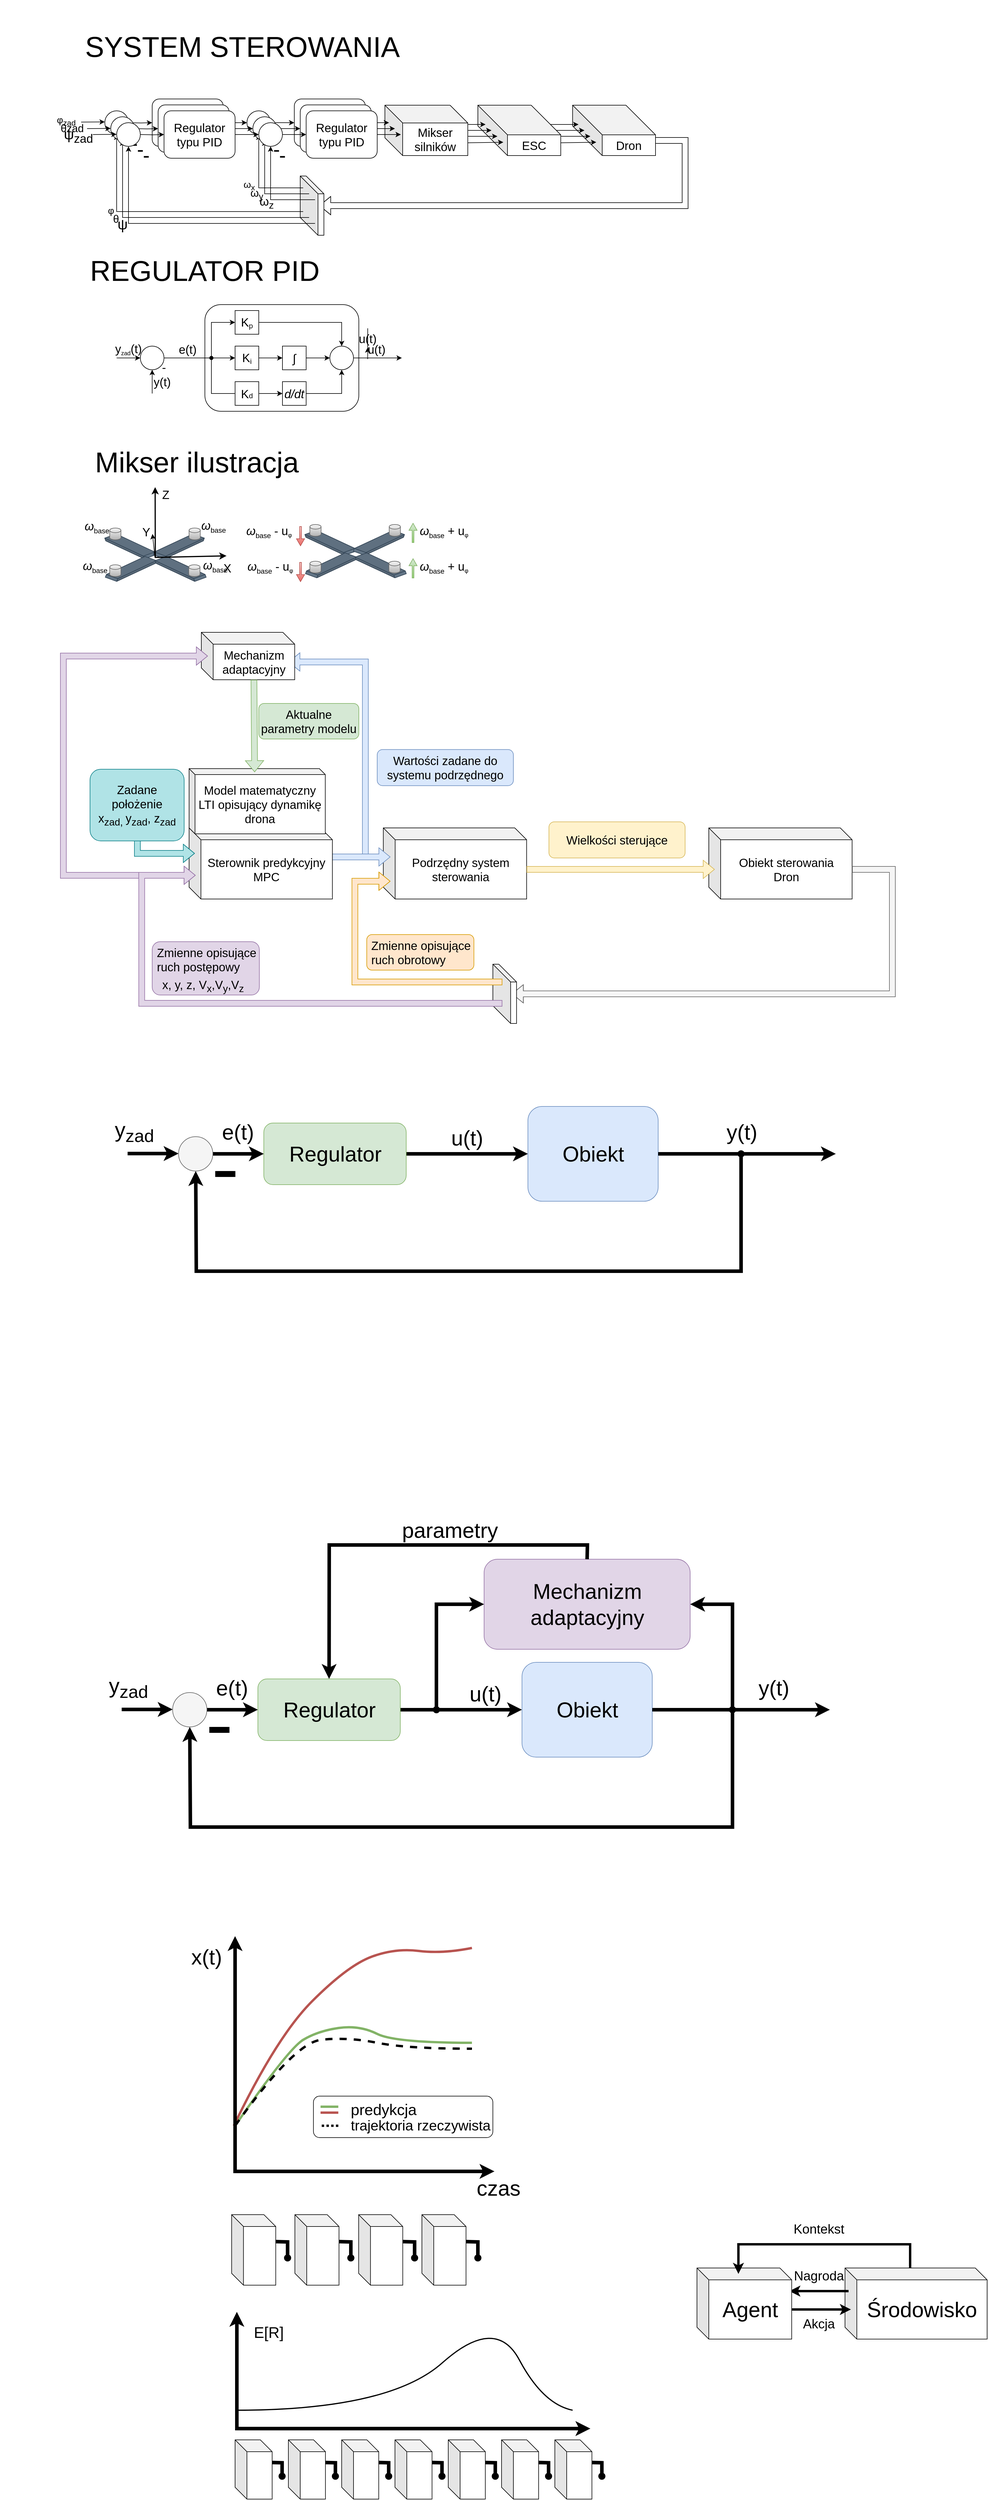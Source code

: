 <mxfile version="21.1.1" type="github">
  <diagram name="Page-1" id="J81h2vpOOWW3btrM4r2T">
    <mxGraphModel dx="1700" dy="267" grid="0" gridSize="10" guides="1" tooltips="1" connect="1" arrows="1" fold="1" page="1" pageScale="1" pageWidth="1654" pageHeight="2336" background="none" math="0" shadow="0">
      <root>
        <mxCell id="0" />
        <mxCell id="1" parent="0" />
        <mxCell id="m2rcQ0vIRyzyNAGegMgO-207" value="&lt;font style=&quot;font-size: 36px;&quot;&gt;Środowisko&lt;/font&gt;" style="shape=cube;whiteSpace=wrap;html=1;boundedLbl=1;backgroundOutline=1;darkOpacity=0.05;darkOpacity2=0.1;" vertex="1" parent="1">
          <mxGeometry x="1350" y="3840" width="240" height="120" as="geometry" />
        </mxCell>
        <mxCell id="m2rcQ0vIRyzyNAGegMgO-211" value="" style="endArrow=none;html=1;rounded=0;exitX=0;exitY=0;exitDx=160;exitDy=70;exitPerimeter=0;strokeWidth=4;startArrow=classic;startFill=1;endFill=0;" edge="1" parent="1">
          <mxGeometry width="50" height="50" relative="1" as="geometry">
            <mxPoint x="1256" y="3879" as="sourcePoint" />
            <mxPoint x="1356" y="3879" as="targetPoint" />
          </mxGeometry>
        </mxCell>
        <mxCell id="m2rcQ0vIRyzyNAGegMgO-71" value="" style="rounded=1;whiteSpace=wrap;html=1;" vertex="1" parent="1">
          <mxGeometry x="452.33" y="3550" width="303" height="70" as="geometry" />
        </mxCell>
        <mxCell id="m2rcQ0vIRyzyNAGegMgO-63" value="" style="curved=1;endArrow=none;html=1;rounded=0;strokeWidth=4;endFill=0;fillColor=#d5e8d4;strokeColor=#82b366;" edge="1" parent="1">
          <mxGeometry width="50" height="50" relative="1" as="geometry">
            <mxPoint x="320" y="3600" as="sourcePoint" />
            <mxPoint x="720" y="3460" as="targetPoint" />
            <Array as="points">
              <mxPoint x="410" y="3470" />
              <mxPoint x="460" y="3440" />
              <mxPoint x="530" y="3430" />
              <mxPoint x="590" y="3460" />
            </Array>
          </mxGeometry>
        </mxCell>
        <mxCell id="m2rcQ0vIRyzyNAGegMgO-62" value="" style="curved=1;endArrow=none;html=1;rounded=0;strokeWidth=4;endFill=0;fillColor=#f8cecc;strokeColor=#b85450;" edge="1" parent="1">
          <mxGeometry width="50" height="50" relative="1" as="geometry">
            <mxPoint x="317.83" y="3600" as="sourcePoint" />
            <mxPoint x="720" y="3300" as="targetPoint" />
            <Array as="points">
              <mxPoint x="390" y="3450" />
              <mxPoint x="510" y="3330" />
              <mxPoint x="590" y="3300" />
              <mxPoint x="670" y="3310" />
            </Array>
          </mxGeometry>
        </mxCell>
        <mxCell id="rMOd0mq3vKUzxtM7h03M-28" value="" style="shape=flexArrow;endArrow=classic;html=1;rounded=0;fillColor=#dae8fc;strokeColor=#6c8ebf;" parent="1" edge="1">
          <mxGeometry width="50" height="50" relative="1" as="geometry">
            <mxPoint x="540" y="1460" as="sourcePoint" />
            <mxPoint x="410" y="1130" as="targetPoint" />
            <Array as="points">
              <mxPoint x="540" y="1130" />
            </Array>
          </mxGeometry>
        </mxCell>
        <mxCell id="rMOd0mq3vKUzxtM7h03M-17" value="" style="rounded=1;whiteSpace=wrap;html=1;fillColor=#e1d5e7;strokeColor=#9673a6;" parent="1" vertex="1">
          <mxGeometry x="180.0" y="1602" width="181" height="90" as="geometry" />
        </mxCell>
        <mxCell id="Fp9Q9py_b1QLP6QahJXk-39" value="" style="shape=flexArrow;endArrow=classic;html=1;rounded=0;exitX=0.714;exitY=0.7;exitDx=0;exitDy=0;exitPerimeter=0;" parent="1" source="Fp9Q9py_b1QLP6QahJXk-143" edge="1">
          <mxGeometry width="50" height="50" relative="1" as="geometry">
            <mxPoint x="1040" y="250" as="sourcePoint" />
            <mxPoint x="462" y="360" as="targetPoint" />
            <Array as="points">
              <mxPoint x="1080" y="250" />
              <mxPoint x="1080" y="360" />
            </Array>
          </mxGeometry>
        </mxCell>
        <mxCell id="Fp9Q9py_b1QLP6QahJXk-143" value="&lt;font style=&quot;font-size: 20px;&quot; face=&quot;Arial&quot;&gt;Dron&lt;/font&gt;" style="shape=cube;whiteSpace=wrap;html=1;boundedLbl=1;backgroundOutline=1;darkOpacity=0.05;darkOpacity2=0.1;size=50;" parent="1" vertex="1">
          <mxGeometry x="890" y="190.5" width="140" height="85" as="geometry" />
        </mxCell>
        <mxCell id="Fp9Q9py_b1QLP6QahJXk-139" value="" style="endArrow=classic;html=1;rounded=0;" parent="1" edge="1">
          <mxGeometry width="50" height="50" relative="1" as="geometry">
            <mxPoint x="845" y="223" as="sourcePoint" />
            <mxPoint x="900" y="223" as="targetPoint" />
          </mxGeometry>
        </mxCell>
        <mxCell id="Fp9Q9py_b1QLP6QahJXk-140" value="" style="endArrow=classic;html=1;rounded=0;" parent="1" edge="1">
          <mxGeometry width="50" height="50" relative="1" as="geometry">
            <mxPoint x="851" y="233" as="sourcePoint" />
            <mxPoint x="910" y="233" as="targetPoint" />
          </mxGeometry>
        </mxCell>
        <mxCell id="Fp9Q9py_b1QLP6QahJXk-141" value="" style="endArrow=classic;html=1;rounded=0;" parent="1" edge="1">
          <mxGeometry width="50" height="50" relative="1" as="geometry">
            <mxPoint x="863" y="243" as="sourcePoint" />
            <mxPoint x="920" y="243" as="targetPoint" />
          </mxGeometry>
        </mxCell>
        <mxCell id="Fp9Q9py_b1QLP6QahJXk-142" value="" style="endArrow=classic;html=1;rounded=0;" parent="1" edge="1">
          <mxGeometry width="50" height="50" relative="1" as="geometry">
            <mxPoint x="865" y="254" as="sourcePoint" />
            <mxPoint x="930" y="253" as="targetPoint" />
          </mxGeometry>
        </mxCell>
        <mxCell id="Fp9Q9py_b1QLP6QahJXk-104" value="&lt;font style=&quot;font-size: 20px;&quot; face=&quot;Arial&quot;&gt;ESC&lt;/font&gt;" style="shape=cube;whiteSpace=wrap;html=1;boundedLbl=1;backgroundOutline=1;darkOpacity=0.05;darkOpacity2=0.1;size=50;" parent="1" vertex="1">
          <mxGeometry x="730" y="190.5" width="140" height="85" as="geometry" />
        </mxCell>
        <mxCell id="Fp9Q9py_b1QLP6QahJXk-134" value="" style="endArrow=classic;html=1;rounded=0;exitX=1;exitY=0.5;exitDx=0;exitDy=0;" parent="1" edge="1">
          <mxGeometry width="50" height="50" relative="1" as="geometry">
            <mxPoint x="703" y="223" as="sourcePoint" />
            <mxPoint x="743" y="223" as="targetPoint" />
          </mxGeometry>
        </mxCell>
        <mxCell id="Fp9Q9py_b1QLP6QahJXk-135" value="" style="endArrow=classic;html=1;rounded=0;exitX=1;exitY=0.5;exitDx=0;exitDy=0;" parent="1" edge="1">
          <mxGeometry width="50" height="50" relative="1" as="geometry">
            <mxPoint x="713" y="233" as="sourcePoint" />
            <mxPoint x="753" y="233" as="targetPoint" />
          </mxGeometry>
        </mxCell>
        <mxCell id="Fp9Q9py_b1QLP6QahJXk-136" value="" style="endArrow=classic;html=1;rounded=0;" parent="1" edge="1">
          <mxGeometry width="50" height="50" relative="1" as="geometry">
            <mxPoint x="706" y="243" as="sourcePoint" />
            <mxPoint x="763" y="243" as="targetPoint" />
          </mxGeometry>
        </mxCell>
        <mxCell id="Fp9Q9py_b1QLP6QahJXk-137" value="" style="endArrow=classic;html=1;rounded=0;" parent="1" edge="1">
          <mxGeometry width="50" height="50" relative="1" as="geometry">
            <mxPoint x="708" y="254" as="sourcePoint" />
            <mxPoint x="773" y="253" as="targetPoint" />
          </mxGeometry>
        </mxCell>
        <mxCell id="Fp9Q9py_b1QLP6QahJXk-43" value="" style="shape=cube;whiteSpace=wrap;html=1;boundedLbl=1;backgroundOutline=1;darkOpacity=0.05;darkOpacity2=0.1;size=30;" parent="1" vertex="1">
          <mxGeometry x="430" y="310" width="40" height="100" as="geometry" />
        </mxCell>
        <mxCell id="Fp9Q9py_b1QLP6QahJXk-20" value="&lt;font style=&quot;font-size: 20px;&quot; face=&quot;Arial&quot;&gt;Mikser silników&lt;/font&gt;" style="shape=cube;whiteSpace=wrap;html=1;boundedLbl=1;backgroundOutline=1;darkOpacity=0.05;darkOpacity2=0.1;size=30;" parent="1" vertex="1">
          <mxGeometry x="573" y="190.5" width="140" height="85" as="geometry" />
        </mxCell>
        <mxCell id="Fp9Q9py_b1QLP6QahJXk-91" style="edgeStyle=orthogonalEdgeStyle;rounded=0;orthogonalLoop=1;jettySize=auto;html=1;exitX=1;exitY=0.5;exitDx=0;exitDy=0;entryX=0;entryY=0.5;entryDx=0;entryDy=0;" parent="1" source="Fp9Q9py_b1QLP6QahJXk-92" target="Fp9Q9py_b1QLP6QahJXk-95" edge="1">
          <mxGeometry relative="1" as="geometry" />
        </mxCell>
        <mxCell id="Fp9Q9py_b1QLP6QahJXk-92" value="&lt;div&gt;Regulator typu PID&lt;/div&gt;" style="rounded=1;whiteSpace=wrap;html=1;fontFamily=Arial;" parent="1" vertex="1">
          <mxGeometry x="180" y="180" width="120" height="80" as="geometry" />
        </mxCell>
        <mxCell id="Fp9Q9py_b1QLP6QahJXk-93" value="&lt;div&gt;Regulator typu PID&lt;/div&gt;" style="rounded=1;whiteSpace=wrap;html=1;fontFamily=Arial;" parent="1" vertex="1">
          <mxGeometry x="420" y="180" width="120" height="80" as="geometry" />
        </mxCell>
        <mxCell id="Fp9Q9py_b1QLP6QahJXk-94" style="edgeStyle=orthogonalEdgeStyle;rounded=0;orthogonalLoop=1;jettySize=auto;html=1;exitX=1;exitY=0.5;exitDx=0;exitDy=0;entryX=0;entryY=0.5;entryDx=0;entryDy=0;" parent="1" source="Fp9Q9py_b1QLP6QahJXk-95" target="Fp9Q9py_b1QLP6QahJXk-93" edge="1">
          <mxGeometry relative="1" as="geometry" />
        </mxCell>
        <mxCell id="Fp9Q9py_b1QLP6QahJXk-95" value="" style="ellipse;whiteSpace=wrap;html=1;aspect=fixed;" parent="1" vertex="1">
          <mxGeometry x="340" y="200" width="40" height="40" as="geometry" />
        </mxCell>
        <mxCell id="Fp9Q9py_b1QLP6QahJXk-96" value="" style="endArrow=classic;html=1;rounded=0;exitX=1;exitY=0.5;exitDx=0;exitDy=0;" parent="1" source="Fp9Q9py_b1QLP6QahJXk-93" edge="1">
          <mxGeometry width="50" height="50" relative="1" as="geometry">
            <mxPoint x="600" y="240" as="sourcePoint" />
            <mxPoint x="580" y="220" as="targetPoint" />
          </mxGeometry>
        </mxCell>
        <mxCell id="Fp9Q9py_b1QLP6QahJXk-97" value="" style="endArrow=classic;html=1;rounded=0;entryX=0.5;entryY=1;entryDx=0;entryDy=0;" parent="1" target="Fp9Q9py_b1QLP6QahJXk-95" edge="1">
          <mxGeometry width="50" height="50" relative="1" as="geometry">
            <mxPoint x="435" y="330" as="sourcePoint" />
            <mxPoint x="320" y="280" as="targetPoint" />
            <Array as="points">
              <mxPoint x="360" y="330" />
            </Array>
          </mxGeometry>
        </mxCell>
        <mxCell id="Fp9Q9py_b1QLP6QahJXk-98" value="&lt;font style=&quot;font-size: 34px;&quot; face=&quot;Arial&quot;&gt;-&lt;/font&gt;" style="text;html=1;strokeColor=none;fillColor=none;align=center;verticalAlign=middle;whiteSpace=wrap;rounded=0;" parent="1" vertex="1">
          <mxGeometry x="350" y="240" width="60" height="30" as="geometry" />
        </mxCell>
        <mxCell id="Fp9Q9py_b1QLP6QahJXk-99" value="" style="endArrow=classic;html=1;rounded=0;entryX=0.5;entryY=1;entryDx=0;entryDy=0;" parent="1" target="Fp9Q9py_b1QLP6QahJXk-101" edge="1">
          <mxGeometry width="50" height="50" relative="1" as="geometry">
            <mxPoint x="435" y="370" as="sourcePoint" />
            <mxPoint x="100" y="240" as="targetPoint" />
            <Array as="points">
              <mxPoint x="120" y="370" />
            </Array>
          </mxGeometry>
        </mxCell>
        <mxCell id="Fp9Q9py_b1QLP6QahJXk-100" value="" style="edgeStyle=orthogonalEdgeStyle;rounded=0;orthogonalLoop=1;jettySize=auto;html=1;" parent="1" target="Fp9Q9py_b1QLP6QahJXk-92" edge="1">
          <mxGeometry relative="1" as="geometry">
            <mxPoint x="140" y="220" as="sourcePoint" />
          </mxGeometry>
        </mxCell>
        <mxCell id="Fp9Q9py_b1QLP6QahJXk-101" value="" style="ellipse;whiteSpace=wrap;html=1;aspect=fixed;" parent="1" vertex="1">
          <mxGeometry x="100" y="200" width="40" height="40" as="geometry" />
        </mxCell>
        <mxCell id="Fp9Q9py_b1QLP6QahJXk-102" value="&lt;font style=&quot;font-size: 34px;&quot; face=&quot;Arial&quot;&gt;-&lt;/font&gt;" style="text;html=1;strokeColor=none;fillColor=none;align=center;verticalAlign=middle;whiteSpace=wrap;rounded=0;" parent="1" vertex="1">
          <mxGeometry x="120" y="240" width="60" height="30" as="geometry" />
        </mxCell>
        <mxCell id="Fp9Q9py_b1QLP6QahJXk-103" value="" style="endArrow=classic;html=1;rounded=0;" parent="1" edge="1">
          <mxGeometry width="50" height="50" relative="1" as="geometry">
            <mxPoint x="60" y="219" as="sourcePoint" />
            <mxPoint x="100" y="218.71" as="targetPoint" />
          </mxGeometry>
        </mxCell>
        <mxCell id="Fp9Q9py_b1QLP6QahJXk-78" style="edgeStyle=orthogonalEdgeStyle;rounded=0;orthogonalLoop=1;jettySize=auto;html=1;exitX=1;exitY=0.5;exitDx=0;exitDy=0;entryX=0;entryY=0.5;entryDx=0;entryDy=0;" parent="1" source="Fp9Q9py_b1QLP6QahJXk-79" target="Fp9Q9py_b1QLP6QahJXk-82" edge="1">
          <mxGeometry relative="1" as="geometry" />
        </mxCell>
        <mxCell id="Fp9Q9py_b1QLP6QahJXk-79" value="&lt;div&gt;Regulator typu PID&lt;/div&gt;" style="rounded=1;whiteSpace=wrap;html=1;fontFamily=Arial;" parent="1" vertex="1">
          <mxGeometry x="190" y="190" width="120" height="80" as="geometry" />
        </mxCell>
        <mxCell id="Fp9Q9py_b1QLP6QahJXk-80" value="&lt;div&gt;Regulator typu PID&lt;/div&gt;" style="rounded=1;whiteSpace=wrap;html=1;fontFamily=Arial;" parent="1" vertex="1">
          <mxGeometry x="430" y="190" width="120" height="80" as="geometry" />
        </mxCell>
        <mxCell id="Fp9Q9py_b1QLP6QahJXk-81" style="edgeStyle=orthogonalEdgeStyle;rounded=0;orthogonalLoop=1;jettySize=auto;html=1;exitX=1;exitY=0.5;exitDx=0;exitDy=0;entryX=0;entryY=0.5;entryDx=0;entryDy=0;" parent="1" source="Fp9Q9py_b1QLP6QahJXk-82" target="Fp9Q9py_b1QLP6QahJXk-80" edge="1">
          <mxGeometry relative="1" as="geometry" />
        </mxCell>
        <mxCell id="Fp9Q9py_b1QLP6QahJXk-82" value="" style="ellipse;whiteSpace=wrap;html=1;aspect=fixed;" parent="1" vertex="1">
          <mxGeometry x="350" y="210" width="40" height="40" as="geometry" />
        </mxCell>
        <mxCell id="Fp9Q9py_b1QLP6QahJXk-83" value="" style="endArrow=classic;html=1;rounded=0;exitX=1;exitY=0.5;exitDx=0;exitDy=0;" parent="1" source="Fp9Q9py_b1QLP6QahJXk-80" edge="1">
          <mxGeometry width="50" height="50" relative="1" as="geometry">
            <mxPoint x="610" y="250" as="sourcePoint" />
            <mxPoint x="590" y="230" as="targetPoint" />
          </mxGeometry>
        </mxCell>
        <mxCell id="Fp9Q9py_b1QLP6QahJXk-84" value="" style="endArrow=classic;html=1;rounded=0;entryX=0.5;entryY=1;entryDx=0;entryDy=0;" parent="1" target="Fp9Q9py_b1QLP6QahJXk-82" edge="1">
          <mxGeometry width="50" height="50" relative="1" as="geometry">
            <mxPoint x="445" y="340" as="sourcePoint" />
            <mxPoint x="330" y="290" as="targetPoint" />
            <Array as="points">
              <mxPoint x="370" y="340" />
            </Array>
          </mxGeometry>
        </mxCell>
        <mxCell id="Fp9Q9py_b1QLP6QahJXk-85" value="&lt;font style=&quot;font-size: 34px;&quot; face=&quot;Arial&quot;&gt;-&lt;/font&gt;" style="text;html=1;strokeColor=none;fillColor=none;align=center;verticalAlign=middle;whiteSpace=wrap;rounded=0;" parent="1" vertex="1">
          <mxGeometry x="360" y="250" width="60" height="30" as="geometry" />
        </mxCell>
        <mxCell id="Fp9Q9py_b1QLP6QahJXk-86" value="" style="endArrow=classic;html=1;rounded=0;entryX=0.5;entryY=1;entryDx=0;entryDy=0;" parent="1" target="Fp9Q9py_b1QLP6QahJXk-88" edge="1">
          <mxGeometry width="50" height="50" relative="1" as="geometry">
            <mxPoint x="445" y="380" as="sourcePoint" />
            <mxPoint x="110" y="250" as="targetPoint" />
            <Array as="points">
              <mxPoint x="130" y="380" />
            </Array>
          </mxGeometry>
        </mxCell>
        <mxCell id="Fp9Q9py_b1QLP6QahJXk-87" value="" style="edgeStyle=orthogonalEdgeStyle;rounded=0;orthogonalLoop=1;jettySize=auto;html=1;" parent="1" target="Fp9Q9py_b1QLP6QahJXk-79" edge="1">
          <mxGeometry relative="1" as="geometry">
            <mxPoint x="150" y="230" as="sourcePoint" />
          </mxGeometry>
        </mxCell>
        <mxCell id="Fp9Q9py_b1QLP6QahJXk-88" value="" style="ellipse;whiteSpace=wrap;html=1;aspect=fixed;" parent="1" vertex="1">
          <mxGeometry x="110" y="210" width="40" height="40" as="geometry" />
        </mxCell>
        <mxCell id="Fp9Q9py_b1QLP6QahJXk-89" value="&lt;font style=&quot;font-size: 34px;&quot; face=&quot;Arial&quot;&gt;-&lt;/font&gt;" style="text;html=1;strokeColor=none;fillColor=none;align=center;verticalAlign=middle;whiteSpace=wrap;rounded=0;" parent="1" vertex="1">
          <mxGeometry x="130" y="250" width="60" height="30" as="geometry" />
        </mxCell>
        <mxCell id="Fp9Q9py_b1QLP6QahJXk-90" value="" style="endArrow=classic;html=1;rounded=0;" parent="1" edge="1">
          <mxGeometry width="50" height="50" relative="1" as="geometry">
            <mxPoint x="70" y="230" as="sourcePoint" />
            <mxPoint x="110" y="229.71" as="targetPoint" />
          </mxGeometry>
        </mxCell>
        <mxCell id="Fp9Q9py_b1QLP6QahJXk-16" style="edgeStyle=orthogonalEdgeStyle;rounded=0;orthogonalLoop=1;jettySize=auto;html=1;exitX=1;exitY=0.5;exitDx=0;exitDy=0;entryX=0;entryY=0.5;entryDx=0;entryDy=0;" parent="1" source="Fp9Q9py_b1QLP6QahJXk-12" target="Fp9Q9py_b1QLP6QahJXk-15" edge="1">
          <mxGeometry relative="1" as="geometry" />
        </mxCell>
        <mxCell id="Fp9Q9py_b1QLP6QahJXk-12" value="&lt;div style=&quot;font-size: 20px;&quot;&gt;&lt;font style=&quot;font-size: 20px;&quot;&gt;Regulator typu PID&lt;/font&gt;&lt;/div&gt;" style="rounded=1;whiteSpace=wrap;html=1;fontFamily=Arial;" parent="1" vertex="1">
          <mxGeometry x="200" y="200" width="120" height="80" as="geometry" />
        </mxCell>
        <mxCell id="Fp9Q9py_b1QLP6QahJXk-13" value="&lt;div style=&quot;font-size: 20px;&quot;&gt;&lt;font style=&quot;font-size: 20px;&quot;&gt;Regulator typu PID&lt;/font&gt;&lt;/div&gt;" style="rounded=1;whiteSpace=wrap;html=1;fontFamily=Arial;" parent="1" vertex="1">
          <mxGeometry x="440" y="200" width="120" height="80" as="geometry" />
        </mxCell>
        <mxCell id="Fp9Q9py_b1QLP6QahJXk-17" style="edgeStyle=orthogonalEdgeStyle;rounded=0;orthogonalLoop=1;jettySize=auto;html=1;exitX=1;exitY=0.5;exitDx=0;exitDy=0;entryX=0;entryY=0.5;entryDx=0;entryDy=0;" parent="1" source="Fp9Q9py_b1QLP6QahJXk-15" target="Fp9Q9py_b1QLP6QahJXk-13" edge="1">
          <mxGeometry relative="1" as="geometry" />
        </mxCell>
        <mxCell id="Fp9Q9py_b1QLP6QahJXk-15" value="" style="ellipse;whiteSpace=wrap;html=1;aspect=fixed;" parent="1" vertex="1">
          <mxGeometry x="360" y="220" width="40" height="40" as="geometry" />
        </mxCell>
        <mxCell id="Fp9Q9py_b1QLP6QahJXk-18" value="" style="endArrow=classic;html=1;rounded=0;exitX=1;exitY=0.5;exitDx=0;exitDy=0;" parent="1" source="Fp9Q9py_b1QLP6QahJXk-13" edge="1">
          <mxGeometry width="50" height="50" relative="1" as="geometry">
            <mxPoint x="620" y="260" as="sourcePoint" />
            <mxPoint x="600" y="240" as="targetPoint" />
          </mxGeometry>
        </mxCell>
        <mxCell id="Fp9Q9py_b1QLP6QahJXk-44" value="" style="endArrow=classic;html=1;rounded=0;entryX=0.5;entryY=1;entryDx=0;entryDy=0;" parent="1" target="Fp9Q9py_b1QLP6QahJXk-15" edge="1">
          <mxGeometry width="50" height="50" relative="1" as="geometry">
            <mxPoint x="455" y="350" as="sourcePoint" />
            <mxPoint x="340" y="300" as="targetPoint" />
            <Array as="points">
              <mxPoint x="380" y="350" />
            </Array>
          </mxGeometry>
        </mxCell>
        <mxCell id="Fp9Q9py_b1QLP6QahJXk-45" value="&lt;font style=&quot;font-size: 34px;&quot; face=&quot;Arial&quot;&gt;-&lt;/font&gt;" style="text;html=1;strokeColor=none;fillColor=none;align=center;verticalAlign=middle;whiteSpace=wrap;rounded=0;" parent="1" vertex="1">
          <mxGeometry x="370" y="260" width="60" height="30" as="geometry" />
        </mxCell>
        <mxCell id="Fp9Q9py_b1QLP6QahJXk-46" value="" style="endArrow=classic;html=1;rounded=0;entryX=0.5;entryY=1;entryDx=0;entryDy=0;" parent="1" target="Fp9Q9py_b1QLP6QahJXk-47" edge="1">
          <mxGeometry width="50" height="50" relative="1" as="geometry">
            <mxPoint x="455" y="390" as="sourcePoint" />
            <mxPoint x="120" y="260" as="targetPoint" />
            <Array as="points">
              <mxPoint x="140" y="390" />
            </Array>
          </mxGeometry>
        </mxCell>
        <mxCell id="Fp9Q9py_b1QLP6QahJXk-52" value="" style="edgeStyle=orthogonalEdgeStyle;rounded=0;orthogonalLoop=1;jettySize=auto;html=1;" parent="1" target="Fp9Q9py_b1QLP6QahJXk-12" edge="1">
          <mxGeometry relative="1" as="geometry">
            <mxPoint x="160" y="240" as="sourcePoint" />
          </mxGeometry>
        </mxCell>
        <mxCell id="Fp9Q9py_b1QLP6QahJXk-47" value="" style="ellipse;whiteSpace=wrap;html=1;aspect=fixed;" parent="1" vertex="1">
          <mxGeometry x="120" y="220" width="40" height="40" as="geometry" />
        </mxCell>
        <mxCell id="Fp9Q9py_b1QLP6QahJXk-48" value="&lt;font style=&quot;font-size: 34px;&quot; face=&quot;Arial&quot;&gt;-&lt;/font&gt;" style="text;html=1;strokeColor=none;fillColor=none;align=center;verticalAlign=middle;whiteSpace=wrap;rounded=0;" parent="1" vertex="1">
          <mxGeometry x="140" y="260" width="60" height="30" as="geometry" />
        </mxCell>
        <mxCell id="Fp9Q9py_b1QLP6QahJXk-53" value="" style="endArrow=classic;html=1;rounded=0;" parent="1" edge="1">
          <mxGeometry width="50" height="50" relative="1" as="geometry">
            <mxPoint x="80" y="240" as="sourcePoint" />
            <mxPoint x="120" y="239.71" as="targetPoint" />
          </mxGeometry>
        </mxCell>
        <mxCell id="Fp9Q9py_b1QLP6QahJXk-106" value="&lt;font style=&quot;font-size: 16px;&quot; face=&quot;Arial&quot;&gt;φ&lt;sub&gt;zad&lt;/sub&gt;&lt;/font&gt;" style="text;html=1;strokeColor=none;fillColor=none;align=center;verticalAlign=middle;whiteSpace=wrap;rounded=0;" parent="1" vertex="1">
          <mxGeometry x="10" y="202" width="50" height="30" as="geometry" />
        </mxCell>
        <mxCell id="Fp9Q9py_b1QLP6QahJXk-107" value="&lt;font size=&quot;1&quot;&gt;&lt;sub&gt;&lt;font style=&quot;white-space: pre-wrap; font-size: 18px;&quot; face=&quot;Arial&quot;&gt;θzad&lt;/font&gt;&lt;/sub&gt;&lt;/font&gt;" style="text;html=1;strokeColor=none;fillColor=none;align=center;verticalAlign=middle;whiteSpace=wrap;rounded=0;" parent="1" vertex="1">
          <mxGeometry x="15" y="215" width="60" height="30" as="geometry" />
        </mxCell>
        <mxCell id="Fp9Q9py_b1QLP6QahJXk-108" value="&lt;font style=&quot;font-size: 24px; white-space: pre-wrap;&quot;&gt;ψ&lt;sub&gt;zad&lt;/sub&gt;&lt;/font&gt;" style="text;html=1;strokeColor=none;fillColor=none;align=center;verticalAlign=middle;whiteSpace=wrap;rounded=0;" parent="1" vertex="1">
          <mxGeometry x="29" y="230" width="53.33" height="24" as="geometry" />
        </mxCell>
        <mxCell id="Fp9Q9py_b1QLP6QahJXk-122" value="&lt;div style=&quot;font-size: 20px;&quot; align=&quot;justify&quot;&gt;&lt;font style=&quot;font-size: 20px;&quot;&gt;ω&lt;sub&gt;z&lt;/sub&gt;&lt;/font&gt;&lt;/div&gt;" style="text;html=1;align=center;verticalAlign=middle;resizable=0;points=[];autosize=1;strokeColor=none;fillColor=none;" parent="1" vertex="1">
          <mxGeometry x="348" y="335" width="50" height="40" as="geometry" />
        </mxCell>
        <mxCell id="Fp9Q9py_b1QLP6QahJXk-123" value="&lt;div style=&quot;font-size: 16px;&quot;&gt;&lt;font style=&quot;font-size: 16px;&quot;&gt;φ&lt;/font&gt;&lt;/div&gt;" style="text;html=1;align=center;verticalAlign=middle;resizable=0;points=[];autosize=1;strokeColor=none;fillColor=none;" parent="1" vertex="1">
          <mxGeometry x="95" y="353" width="30" height="30" as="geometry" />
        </mxCell>
        <mxCell id="Fp9Q9py_b1QLP6QahJXk-125" value="&lt;font style=&quot;font-size: 24px;&quot;&gt;ψ&lt;/font&gt;" style="text;html=1;strokeColor=none;fillColor=none;align=center;verticalAlign=middle;whiteSpace=wrap;rounded=0;" parent="1" vertex="1">
          <mxGeometry x="100" y="377" width="60" height="30" as="geometry" />
        </mxCell>
        <mxCell id="Fp9Q9py_b1QLP6QahJXk-126" value="&lt;div style=&quot;font-size: 18px;&quot;&gt;&lt;font style=&quot;font-size: 18px;&quot;&gt;θ&lt;/font&gt;&lt;/div&gt;" style="text;html=1;strokeColor=none;fillColor=none;align=center;verticalAlign=middle;whiteSpace=wrap;rounded=0;" parent="1" vertex="1">
          <mxGeometry x="89" y="368" width="60" height="30" as="geometry" />
        </mxCell>
        <mxCell id="Fp9Q9py_b1QLP6QahJXk-127" value="&lt;font style=&quot;font-size: 16px;&quot;&gt;&lt;font style=&quot;font-size: 16px;&quot; face=&quot;Arial&quot;&gt;ω&lt;sub&gt;x&lt;/sub&gt;&lt;/font&gt;&lt;/font&gt;" style="text;html=1;strokeColor=none;fillColor=none;align=center;verticalAlign=middle;whiteSpace=wrap;rounded=0;" parent="1" vertex="1">
          <mxGeometry x="314" y="311" width="60" height="30" as="geometry" />
        </mxCell>
        <mxCell id="Fp9Q9py_b1QLP6QahJXk-128" value="&lt;font style=&quot;font-size: 18px;&quot;&gt;&lt;font style=&quot;font-size: 18px;&quot;&gt;ω&lt;sub&gt;y&lt;/sub&gt;&lt;/font&gt; &lt;/font&gt;" style="text;whiteSpace=wrap;html=1;" parent="1" vertex="1">
          <mxGeometry x="344" y="322" width="30" height="30" as="geometry" />
        </mxCell>
        <mxCell id="Fp9Q9py_b1QLP6QahJXk-185" value="&lt;font style=&quot;font-size: 48px;&quot;&gt;SYSTEM STEROWANIA&lt;br&gt;&lt;/font&gt;" style="text;html=1;strokeColor=none;fillColor=none;align=center;verticalAlign=middle;whiteSpace=wrap;rounded=0;" parent="1" vertex="1">
          <mxGeometry y="13" width="665" height="157" as="geometry" />
        </mxCell>
        <mxCell id="Fp9Q9py_b1QLP6QahJXk-186" value="&lt;font style=&quot;font-size: 48px;&quot;&gt;Mikser ilustracja&lt;br&gt;&lt;/font&gt;" style="text;html=1;strokeColor=none;fillColor=none;align=center;verticalAlign=middle;whiteSpace=wrap;rounded=0;" parent="1" vertex="1">
          <mxGeometry x="-77" y="714" width="665" height="157" as="geometry" />
        </mxCell>
        <mxCell id="Fp9Q9py_b1QLP6QahJXk-187" value="" style="group" parent="1" vertex="1" connectable="0">
          <mxGeometry x="110" y="527" width="491.609" height="180" as="geometry" />
        </mxCell>
        <mxCell id="Fp9Q9py_b1QLP6QahJXk-184" value="" style="rounded=1;whiteSpace=wrap;html=1;" parent="Fp9Q9py_b1QLP6QahJXk-187" vertex="1">
          <mxGeometry x="159" width="260" height="180" as="geometry" />
        </mxCell>
        <mxCell id="Fp9Q9py_b1QLP6QahJXk-151" value="" style="ellipse;whiteSpace=wrap;html=1;" parent="Fp9Q9py_b1QLP6QahJXk-187" vertex="1">
          <mxGeometry x="50" y="70" width="40" height="40" as="geometry" />
        </mxCell>
        <mxCell id="Fp9Q9py_b1QLP6QahJXk-152" value="" style="endArrow=classic;html=1;rounded=0;" parent="Fp9Q9py_b1QLP6QahJXk-187" edge="1">
          <mxGeometry width="50" height="50" relative="1" as="geometry">
            <mxPoint x="10" y="90" as="sourcePoint" />
            <mxPoint x="50" y="90" as="targetPoint" />
          </mxGeometry>
        </mxCell>
        <mxCell id="Fp9Q9py_b1QLP6QahJXk-156" value="&lt;font size=&quot;1&quot;&gt;&lt;font style=&quot;font-size: 20px;&quot; face=&quot;Arial&quot;&gt;y&lt;/font&gt;&lt;/font&gt;&lt;font style=&quot;font-size: 12px;&quot;&gt;&lt;font style=&quot;white-space: pre-wrap; font-size: 12px;&quot; face=&quot;Arial&quot;&gt;&lt;span style=&quot;&quot;&gt;&lt;/span&gt;&lt;sub style=&quot;&quot;&gt;zad&lt;/sub&gt;&lt;/font&gt;&lt;font style=&quot;white-space: pre-wrap; font-size: 20px;&quot; face=&quot;Arial&quot;&gt;(t)&lt;/font&gt;&lt;/font&gt;" style="text;html=1;strokeColor=none;fillColor=none;align=center;verticalAlign=middle;whiteSpace=wrap;rounded=0;" parent="Fp9Q9py_b1QLP6QahJXk-187" vertex="1">
          <mxGeometry y="60" width="60" height="30" as="geometry" />
        </mxCell>
        <mxCell id="Fp9Q9py_b1QLP6QahJXk-158" value="&lt;font style=&quot;font-size: 20px;&quot; face=&quot;Arial&quot;&gt;y&lt;/font&gt;&lt;font style=&quot;white-space: pre-wrap; font-size: 20px;&quot; face=&quot;Arial&quot;&gt;(t)&lt;/font&gt;" style="text;html=1;strokeColor=none;fillColor=none;align=center;verticalAlign=middle;whiteSpace=wrap;rounded=0;" parent="Fp9Q9py_b1QLP6QahJXk-187" vertex="1">
          <mxGeometry x="57" y="115" width="60" height="30" as="geometry" />
        </mxCell>
        <mxCell id="Fp9Q9py_b1QLP6QahJXk-160" value="" style="endArrow=classic;html=1;rounded=0;" parent="Fp9Q9py_b1QLP6QahJXk-187" edge="1">
          <mxGeometry width="50" height="50" relative="1" as="geometry">
            <mxPoint x="70" y="150" as="sourcePoint" />
            <mxPoint x="70" y="110" as="targetPoint" />
          </mxGeometry>
        </mxCell>
        <mxCell id="Fp9Q9py_b1QLP6QahJXk-161" value="&lt;font style=&quot;font-size: 20px;&quot; face=&quot;Arial&quot;&gt;-&lt;/font&gt;" style="text;html=1;strokeColor=none;fillColor=none;align=center;verticalAlign=middle;whiteSpace=wrap;rounded=0;" parent="Fp9Q9py_b1QLP6QahJXk-187" vertex="1">
          <mxGeometry x="60" y="90" width="60" height="30" as="geometry" />
        </mxCell>
        <mxCell id="Fp9Q9py_b1QLP6QahJXk-162" value="" style="endArrow=oval;html=1;rounded=0;exitX=1;exitY=0.5;exitDx=0;exitDy=0;endFill=1;" parent="Fp9Q9py_b1QLP6QahJXk-187" source="Fp9Q9py_b1QLP6QahJXk-151" edge="1">
          <mxGeometry width="50" height="50" relative="1" as="geometry">
            <mxPoint x="100" y="80" as="sourcePoint" />
            <mxPoint x="170" y="90" as="targetPoint" />
          </mxGeometry>
        </mxCell>
        <mxCell id="Fp9Q9py_b1QLP6QahJXk-163" value="&lt;font style=&quot;font-size: 20px;&quot;&gt;e(t)&lt;/font&gt;" style="text;html=1;strokeColor=none;fillColor=none;align=center;verticalAlign=middle;whiteSpace=wrap;rounded=0;" parent="Fp9Q9py_b1QLP6QahJXk-187" vertex="1">
          <mxGeometry x="100" y="60" width="60" height="30" as="geometry" />
        </mxCell>
        <mxCell id="Fp9Q9py_b1QLP6QahJXk-164" value="" style="endArrow=classic;html=1;rounded=0;entryX=0;entryY=0.5;entryDx=0;entryDy=0;" parent="Fp9Q9py_b1QLP6QahJXk-187" target="Fp9Q9py_b1QLP6QahJXk-167" edge="1">
          <mxGeometry width="50" height="50" relative="1" as="geometry">
            <mxPoint x="170" y="90" as="sourcePoint" />
            <mxPoint x="220" y="30" as="targetPoint" />
            <Array as="points">
              <mxPoint x="170" y="30" />
            </Array>
          </mxGeometry>
        </mxCell>
        <mxCell id="Fp9Q9py_b1QLP6QahJXk-167" value="&lt;font style=&quot;font-size: 20px;&quot;&gt;K&lt;/font&gt;&lt;font size=&quot;1&quot;&gt;&lt;sub style=&quot;font-size: 12px;&quot;&gt;p&lt;/sub&gt;&lt;/font&gt;" style="whiteSpace=wrap;html=1;aspect=fixed;" parent="Fp9Q9py_b1QLP6QahJXk-187" vertex="1">
          <mxGeometry x="210" y="10" width="40" height="40" as="geometry" />
        </mxCell>
        <mxCell id="Fp9Q9py_b1QLP6QahJXk-168" value="&lt;font style=&quot;font-size: 20px;&quot;&gt;K&lt;font size=&quot;1&quot;&gt;&lt;sub style=&quot;font-size: 12px;&quot;&gt;i&lt;/sub&gt;&lt;/font&gt;&lt;/font&gt;" style="whiteSpace=wrap;html=1;aspect=fixed;" parent="Fp9Q9py_b1QLP6QahJXk-187" vertex="1">
          <mxGeometry x="210" y="70" width="40" height="40" as="geometry" />
        </mxCell>
        <mxCell id="Fp9Q9py_b1QLP6QahJXk-169" value="" style="endArrow=classic;html=1;rounded=0;entryX=0;entryY=0.5;entryDx=0;entryDy=0;" parent="Fp9Q9py_b1QLP6QahJXk-187" target="Fp9Q9py_b1QLP6QahJXk-168" edge="1">
          <mxGeometry width="50" height="50" relative="1" as="geometry">
            <mxPoint x="170" y="90" as="sourcePoint" />
            <mxPoint x="260" y="30" as="targetPoint" />
          </mxGeometry>
        </mxCell>
        <mxCell id="Fp9Q9py_b1QLP6QahJXk-170" value="" style="endArrow=classic;html=1;rounded=0;" parent="Fp9Q9py_b1QLP6QahJXk-187" edge="1">
          <mxGeometry width="50" height="50" relative="1" as="geometry">
            <mxPoint x="170" y="90" as="sourcePoint" />
            <mxPoint x="250" y="150" as="targetPoint" />
            <Array as="points">
              <mxPoint x="170" y="150" />
            </Array>
          </mxGeometry>
        </mxCell>
        <mxCell id="Fp9Q9py_b1QLP6QahJXk-171" value="&lt;font style=&quot;font-size: 20px;&quot;&gt;K&lt;/font&gt;d" style="whiteSpace=wrap;html=1;aspect=fixed;" parent="Fp9Q9py_b1QLP6QahJXk-187" vertex="1">
          <mxGeometry x="210" y="130" width="40" height="40" as="geometry" />
        </mxCell>
        <mxCell id="Fp9Q9py_b1QLP6QahJXk-172" value="&lt;font size=&quot;1&quot;&gt;&lt;em style=&quot;font-size: 20px;&quot;&gt; ∫&lt;/em&gt;&lt;/font&gt;" style="whiteSpace=wrap;html=1;aspect=fixed;" parent="Fp9Q9py_b1QLP6QahJXk-187" vertex="1">
          <mxGeometry x="290" y="70" width="40" height="40" as="geometry" />
        </mxCell>
        <mxCell id="Fp9Q9py_b1QLP6QahJXk-174" style="edgeStyle=orthogonalEdgeStyle;rounded=0;orthogonalLoop=1;jettySize=auto;html=1;exitX=1;exitY=0.5;exitDx=0;exitDy=0;entryX=0;entryY=0.5;entryDx=0;entryDy=0;" parent="Fp9Q9py_b1QLP6QahJXk-187" source="Fp9Q9py_b1QLP6QahJXk-168" target="Fp9Q9py_b1QLP6QahJXk-172" edge="1">
          <mxGeometry relative="1" as="geometry" />
        </mxCell>
        <mxCell id="Fp9Q9py_b1QLP6QahJXk-173" value="&lt;div style=&quot;font-size: 20px;&quot;&gt;&lt;font size=&quot;1&quot;&gt;&lt;em style=&quot;font-size: 20px;&quot;&gt;d/dt&lt;/em&gt;&lt;/font&gt;&lt;/div&gt;" style="whiteSpace=wrap;html=1;aspect=fixed;" parent="Fp9Q9py_b1QLP6QahJXk-187" vertex="1">
          <mxGeometry x="290" y="130" width="40" height="40" as="geometry" />
        </mxCell>
        <mxCell id="Fp9Q9py_b1QLP6QahJXk-175" style="edgeStyle=orthogonalEdgeStyle;rounded=0;orthogonalLoop=1;jettySize=auto;html=1;exitX=1;exitY=0.5;exitDx=0;exitDy=0;entryX=0;entryY=0.5;entryDx=0;entryDy=0;" parent="Fp9Q9py_b1QLP6QahJXk-187" source="Fp9Q9py_b1QLP6QahJXk-171" target="Fp9Q9py_b1QLP6QahJXk-173" edge="1">
          <mxGeometry relative="1" as="geometry" />
        </mxCell>
        <mxCell id="Fp9Q9py_b1QLP6QahJXk-176" value="" style="ellipse;whiteSpace=wrap;html=1;" parent="Fp9Q9py_b1QLP6QahJXk-187" vertex="1">
          <mxGeometry x="370" y="70" width="40" height="40" as="geometry" />
        </mxCell>
        <mxCell id="Fp9Q9py_b1QLP6QahJXk-180" style="edgeStyle=orthogonalEdgeStyle;rounded=0;orthogonalLoop=1;jettySize=auto;html=1;exitX=1;exitY=0.5;exitDx=0;exitDy=0;entryX=0.5;entryY=0;entryDx=0;entryDy=0;" parent="Fp9Q9py_b1QLP6QahJXk-187" source="Fp9Q9py_b1QLP6QahJXk-167" target="Fp9Q9py_b1QLP6QahJXk-176" edge="1">
          <mxGeometry relative="1" as="geometry">
            <mxPoint x="410" y="30" as="targetPoint" />
          </mxGeometry>
        </mxCell>
        <mxCell id="Fp9Q9py_b1QLP6QahJXk-178" style="edgeStyle=orthogonalEdgeStyle;rounded=0;orthogonalLoop=1;jettySize=auto;html=1;exitX=1;exitY=0.5;exitDx=0;exitDy=0;entryX=0;entryY=0.5;entryDx=0;entryDy=0;" parent="Fp9Q9py_b1QLP6QahJXk-187" source="Fp9Q9py_b1QLP6QahJXk-172" target="Fp9Q9py_b1QLP6QahJXk-176" edge="1">
          <mxGeometry relative="1" as="geometry" />
        </mxCell>
        <mxCell id="Fp9Q9py_b1QLP6QahJXk-181" style="edgeStyle=orthogonalEdgeStyle;rounded=0;orthogonalLoop=1;jettySize=auto;html=1;exitX=1;exitY=0.5;exitDx=0;exitDy=0;entryX=0.5;entryY=1;entryDx=0;entryDy=0;" parent="Fp9Q9py_b1QLP6QahJXk-187" source="Fp9Q9py_b1QLP6QahJXk-173" target="Fp9Q9py_b1QLP6QahJXk-176" edge="1">
          <mxGeometry relative="1" as="geometry" />
        </mxCell>
        <mxCell id="Fp9Q9py_b1QLP6QahJXk-182" value="" style="endArrow=classic;html=1;rounded=0;" parent="Fp9Q9py_b1QLP6QahJXk-187" edge="1">
          <mxGeometry width="50" height="50" relative="1" as="geometry">
            <mxPoint x="410" y="90" as="sourcePoint" />
            <mxPoint x="491.609" y="90" as="targetPoint" />
          </mxGeometry>
        </mxCell>
        <mxCell id="Fp9Q9py_b1QLP6QahJXk-183" value="&lt;font style=&quot;font-size: 20px;&quot;&gt;u(t)&lt;/font&gt;" style="text;html=1;strokeColor=none;fillColor=none;align=center;verticalAlign=middle;whiteSpace=wrap;rounded=0;" parent="Fp9Q9py_b1QLP6QahJXk-187" vertex="1">
          <mxGeometry x="419" y="60" width="60" height="30" as="geometry" />
        </mxCell>
        <mxCell id="Fp9Q9py_b1QLP6QahJXk-188" value="&lt;font style=&quot;font-size: 48px;&quot;&gt;REGULATOR PID&lt;/font&gt;" style="text;html=1;strokeColor=none;fillColor=none;align=center;verticalAlign=middle;whiteSpace=wrap;rounded=0;" parent="1" vertex="1">
          <mxGeometry x="21" y="455" width="496" height="30" as="geometry" />
        </mxCell>
        <mxCell id="Fp9Q9py_b1QLP6QahJXk-189" value="&lt;font style=&quot;font-size: 20px;&quot;&gt;u(t)&lt;/font&gt;" style="text;html=1;strokeColor=none;fillColor=none;align=center;verticalAlign=middle;whiteSpace=wrap;rounded=0;" parent="1" vertex="1">
          <mxGeometry x="514" y="569" width="60" height="30" as="geometry" />
        </mxCell>
        <mxCell id="Fp9Q9py_b1QLP6QahJXk-190" style="edgeStyle=orthogonalEdgeStyle;rounded=0;orthogonalLoop=1;jettySize=auto;html=1;exitX=0.25;exitY=0;exitDx=0;exitDy=0;" parent="1" source="Fp9Q9py_b1QLP6QahJXk-183" target="Fp9Q9py_b1QLP6QahJXk-189" edge="1">
          <mxGeometry relative="1" as="geometry" />
        </mxCell>
        <mxCell id="rMOd0mq3vKUzxtM7h03M-3" value="" style="group" parent="1" vertex="1" connectable="0">
          <mxGeometry x="61" y="832" width="711.5" height="179.536" as="geometry" />
        </mxCell>
        <mxCell id="Fp9Q9py_b1QLP6QahJXk-301" value="&lt;font style=&quot;font-size: 20px;&quot;&gt;&lt;span&gt;&lt;em&gt;ω&lt;/em&gt;&lt;sub style=&quot;font-size: 12px;&quot;&gt;base&lt;/sub&gt; &lt;/span&gt;&lt;/font&gt;" style="text;whiteSpace=wrap;html=1;" parent="rMOd0mq3vKUzxtM7h03M-3" vertex="1">
          <mxGeometry y="117.46" width="37" height="38" as="geometry" />
        </mxCell>
        <mxCell id="Fp9Q9py_b1QLP6QahJXk-302" value="&lt;font style=&quot;font-size: 20px;&quot;&gt;&lt;span&gt;&lt;em&gt;ω&lt;/em&gt;&lt;sub style=&quot;font-size: 12px;&quot;&gt;base&lt;/sub&gt; &lt;/span&gt;&lt;/font&gt;" style="text;whiteSpace=wrap;html=1;" parent="rMOd0mq3vKUzxtM7h03M-3" vertex="1">
          <mxGeometry x="2.5" y="50.46" width="37" height="38" as="geometry" />
        </mxCell>
        <mxCell id="Fp9Q9py_b1QLP6QahJXk-264" value="" style="shape=cube;whiteSpace=wrap;html=1;boundedLbl=1;backgroundOutline=1;darkOpacity=0.05;darkOpacity2=0.1;size=51;fillColor=#647687;strokeColor=#314354;fontColor=#ffffff;rotation=-20;flipV=0;flipH=0;" parent="rMOd0mq3vKUzxtM7h03M-3" vertex="1">
          <mxGeometry x="46.25" y="74.997" width="71.5" height="56" as="geometry" />
        </mxCell>
        <mxCell id="Fp9Q9py_b1QLP6QahJXk-265" value="" style="shape=cube;whiteSpace=wrap;html=1;boundedLbl=1;backgroundOutline=1;darkOpacity=0.05;darkOpacity2=0.1;size=51;fillColor=#647687;strokeColor=#314354;fontColor=#ffffff;rotation=20;flipV=0;flipH=1;" parent="rMOd0mq3vKUzxtM7h03M-3" vertex="1">
          <mxGeometry x="47.25" y="112.997" width="71.5" height="56" as="geometry" />
        </mxCell>
        <mxCell id="Fp9Q9py_b1QLP6QahJXk-266" value="" style="shape=cube;whiteSpace=wrap;html=1;boundedLbl=1;backgroundOutline=1;darkOpacity=0.05;darkOpacity2=0.1;size=51;fillColor=#647687;strokeColor=#314354;fontColor=#ffffff;rotation=20;flipV=0;flipH=1;" parent="rMOd0mq3vKUzxtM7h03M-3" vertex="1">
          <mxGeometry x="128.25" y="74.997" width="71.5" height="56" as="geometry" />
        </mxCell>
        <mxCell id="Fp9Q9py_b1QLP6QahJXk-267" value="" style="shape=cube;whiteSpace=wrap;html=1;boundedLbl=1;backgroundOutline=1;darkOpacity=0.05;darkOpacity2=0.1;size=51;fillColor=#647687;strokeColor=#314354;fontColor=#ffffff;rotation=-20;flipV=0;flipH=0;" parent="rMOd0mq3vKUzxtM7h03M-3" vertex="1">
          <mxGeometry x="131.25" y="112.997" width="71.5" height="56" as="geometry" />
        </mxCell>
        <mxCell id="Fp9Q9py_b1QLP6QahJXk-268" value="" style="shape=cylinder3;whiteSpace=wrap;html=1;boundedLbl=1;backgroundOutline=1;size=3.913;fillColor=#f5f5f5;strokeColor=#666666;gradientColor=#b3b3b3;rotation=0;" parent="rMOd0mq3vKUzxtM7h03M-3" vertex="1">
          <mxGeometry x="47.25" y="72" width="19" height="20" as="geometry" />
        </mxCell>
        <mxCell id="Fp9Q9py_b1QLP6QahJXk-269" value="" style="shape=cylinder3;whiteSpace=wrap;html=1;boundedLbl=1;backgroundOutline=1;size=3.913;fillColor=#f5f5f5;strokeColor=#666666;gradientColor=#b3b3b3;rotation=0;" parent="rMOd0mq3vKUzxtM7h03M-3" vertex="1">
          <mxGeometry x="181.25" y="72" width="19" height="20" as="geometry" />
        </mxCell>
        <mxCell id="Fp9Q9py_b1QLP6QahJXk-270" value="" style="shape=cylinder3;whiteSpace=wrap;html=1;boundedLbl=1;backgroundOutline=1;size=3.913;fillColor=#f5f5f5;strokeColor=#666666;gradientColor=#b3b3b3;rotation=0;" parent="rMOd0mq3vKUzxtM7h03M-3" vertex="1">
          <mxGeometry x="47.25" y="134" width="19" height="20" as="geometry" />
        </mxCell>
        <mxCell id="Fp9Q9py_b1QLP6QahJXk-271" value="" style="shape=cylinder3;whiteSpace=wrap;html=1;boundedLbl=1;backgroundOutline=1;size=3.913;fillColor=#f5f5f5;strokeColor=#666666;gradientColor=#b3b3b3;rotation=0;" parent="rMOd0mq3vKUzxtM7h03M-3" vertex="1">
          <mxGeometry x="180.75" y="134" width="19" height="20" as="geometry" />
        </mxCell>
        <mxCell id="Fp9Q9py_b1QLP6QahJXk-291" value="" style="group" parent="rMOd0mq3vKUzxtM7h03M-3" vertex="1" connectable="0">
          <mxGeometry x="78.5" width="197" height="154" as="geometry" />
        </mxCell>
        <mxCell id="Fp9Q9py_b1QLP6QahJXk-285" value="&lt;font style=&quot;font-size: 20px;&quot;&gt;Y&lt;/font&gt;" style="text;html=1;strokeColor=none;fillColor=none;align=center;verticalAlign=middle;whiteSpace=wrap;rounded=0;" parent="Fp9Q9py_b1QLP6QahJXk-291" vertex="1">
          <mxGeometry y="62.54" width="60" height="30" as="geometry" />
        </mxCell>
        <mxCell id="Fp9Q9py_b1QLP6QahJXk-286" value="" style="endArrow=classic;html=1;rounded=0;strokeWidth=2;" parent="Fp9Q9py_b1QLP6QahJXk-291" edge="1">
          <mxGeometry width="50" height="50" relative="1" as="geometry">
            <mxPoint x="45.75" y="122.54" as="sourcePoint" />
            <mxPoint x="45.5" y="3" as="targetPoint" />
          </mxGeometry>
        </mxCell>
        <mxCell id="Fp9Q9py_b1QLP6QahJXk-287" value="" style="endArrow=classic;html=1;rounded=0;strokeWidth=2;exitX=1;exitY=1;exitDx=0;exitDy=0;exitPerimeter=0;" parent="Fp9Q9py_b1QLP6QahJXk-291" edge="1">
          <mxGeometry width="50" height="50" relative="1" as="geometry">
            <mxPoint x="45.329" y="121.622" as="sourcePoint" />
            <mxPoint x="166" y="119" as="targetPoint" />
          </mxGeometry>
        </mxCell>
        <mxCell id="Fp9Q9py_b1QLP6QahJXk-288" value="" style="endArrow=classic;html=1;rounded=0;" parent="Fp9Q9py_b1QLP6QahJXk-291" edge="1">
          <mxGeometry width="50" height="50" relative="1" as="geometry">
            <mxPoint x="45" y="121" as="sourcePoint" />
            <mxPoint x="41" y="82" as="targetPoint" />
          </mxGeometry>
        </mxCell>
        <mxCell id="Fp9Q9py_b1QLP6QahJXk-289" value="&lt;font style=&quot;font-size: 20px;&quot;&gt;X&lt;/font&gt;" style="text;html=1;strokeColor=none;fillColor=none;align=center;verticalAlign=middle;whiteSpace=wrap;rounded=0;" parent="Fp9Q9py_b1QLP6QahJXk-291" vertex="1">
          <mxGeometry x="137" y="124" width="60" height="30" as="geometry" />
        </mxCell>
        <mxCell id="Fp9Q9py_b1QLP6QahJXk-290" value="&lt;font style=&quot;font-size: 20px;&quot;&gt;Z&lt;/font&gt;" style="text;html=1;strokeColor=none;fillColor=none;align=center;verticalAlign=middle;whiteSpace=wrap;rounded=0;" parent="Fp9Q9py_b1QLP6QahJXk-291" vertex="1">
          <mxGeometry x="33" width="60" height="30" as="geometry" />
        </mxCell>
        <mxCell id="Fp9Q9py_b1QLP6QahJXk-299" value="&lt;font style=&quot;font-size: 20px;&quot;&gt;&lt;span&gt;&lt;em&gt;ω&lt;/em&gt;&lt;sub style=&quot;font-size: 12px;&quot;&gt;base&lt;/sub&gt; &lt;/span&gt;&lt;/font&gt;" style="text;whiteSpace=wrap;html=1;" parent="rMOd0mq3vKUzxtM7h03M-3" vertex="1">
          <mxGeometry x="199.75" y="49.46" width="37" height="38" as="geometry" />
        </mxCell>
        <mxCell id="Fp9Q9py_b1QLP6QahJXk-300" value="&lt;font style=&quot;font-size: 20px;&quot;&gt;&lt;span&gt;&lt;em&gt;ω&lt;/em&gt;&lt;sub style=&quot;font-size: 12px;&quot;&gt;base&lt;/sub&gt; &lt;/span&gt;&lt;/font&gt;" style="text;whiteSpace=wrap;html=1;" parent="rMOd0mq3vKUzxtM7h03M-3" vertex="1">
          <mxGeometry x="202.75" y="116" width="37" height="38" as="geometry" />
        </mxCell>
        <mxCell id="Fp9Q9py_b1QLP6QahJXk-313" value="" style="group" parent="rMOd0mq3vKUzxtM7h03M-3" vertex="1" connectable="0">
          <mxGeometry x="275.5" y="58.459" width="436" height="115.077" as="geometry" />
        </mxCell>
        <mxCell id="Fp9Q9py_b1QLP6QahJXk-261" value="" style="group" parent="Fp9Q9py_b1QLP6QahJXk-313" vertex="1" connectable="0">
          <mxGeometry x="94.0" width="190.05" height="115.077" as="geometry" />
        </mxCell>
        <mxCell id="Fp9Q9py_b1QLP6QahJXk-242" value="" style="group" parent="Fp9Q9py_b1QLP6QahJXk-261" vertex="1" connectable="0">
          <mxGeometry x="7.329" width="171.341" height="115.077" as="geometry" />
        </mxCell>
        <mxCell id="Fp9Q9py_b1QLP6QahJXk-210" value="" style="shape=cube;whiteSpace=wrap;html=1;boundedLbl=1;backgroundOutline=1;darkOpacity=0.05;darkOpacity2=0.1;size=51;fillColor=#647687;strokeColor=#314354;fontColor=#ffffff;rotation=-20;flipV=0;flipH=0;" parent="Fp9Q9py_b1QLP6QahJXk-242" vertex="1">
          <mxGeometry x="7.421" y="10.539" width="71.5" height="56" as="geometry" />
        </mxCell>
        <mxCell id="Fp9Q9py_b1QLP6QahJXk-216" value="" style="shape=cube;whiteSpace=wrap;html=1;boundedLbl=1;backgroundOutline=1;darkOpacity=0.05;darkOpacity2=0.1;size=51;fillColor=#647687;strokeColor=#314354;fontColor=#ffffff;rotation=20;flipV=0;flipH=1;" parent="Fp9Q9py_b1QLP6QahJXk-242" vertex="1">
          <mxGeometry x="8.421" y="48.539" width="71.5" height="56" as="geometry" />
        </mxCell>
        <mxCell id="Fp9Q9py_b1QLP6QahJXk-214" value="" style="shape=cube;whiteSpace=wrap;html=1;boundedLbl=1;backgroundOutline=1;darkOpacity=0.05;darkOpacity2=0.1;size=51;fillColor=#647687;strokeColor=#314354;fontColor=#ffffff;rotation=20;flipV=0;flipH=1;" parent="Fp9Q9py_b1QLP6QahJXk-242" vertex="1">
          <mxGeometry x="89.421" y="10.539" width="71.5" height="56" as="geometry" />
        </mxCell>
        <mxCell id="Fp9Q9py_b1QLP6QahJXk-217" value="" style="shape=cube;whiteSpace=wrap;html=1;boundedLbl=1;backgroundOutline=1;darkOpacity=0.05;darkOpacity2=0.1;size=51;fillColor=#647687;strokeColor=#314354;fontColor=#ffffff;rotation=-20;flipV=0;flipH=0;" parent="Fp9Q9py_b1QLP6QahJXk-242" vertex="1">
          <mxGeometry x="92.421" y="48.539" width="71.5" height="56" as="geometry" />
        </mxCell>
        <mxCell id="Fp9Q9py_b1QLP6QahJXk-194" value="" style="shape=cylinder3;whiteSpace=wrap;html=1;boundedLbl=1;backgroundOutline=1;size=3.913;fillColor=#f5f5f5;strokeColor=#666666;gradientColor=#b3b3b3;rotation=0;" parent="Fp9Q9py_b1QLP6QahJXk-242" vertex="1">
          <mxGeometry x="8.421" y="7.541" width="19" height="20" as="geometry" />
        </mxCell>
        <mxCell id="Fp9Q9py_b1QLP6QahJXk-223" value="" style="shape=cylinder3;whiteSpace=wrap;html=1;boundedLbl=1;backgroundOutline=1;size=3.913;fillColor=#f5f5f5;strokeColor=#666666;gradientColor=#b3b3b3;rotation=0;" parent="Fp9Q9py_b1QLP6QahJXk-242" vertex="1">
          <mxGeometry x="142.421" y="7.541" width="19" height="20" as="geometry" />
        </mxCell>
        <mxCell id="Fp9Q9py_b1QLP6QahJXk-224" value="" style="shape=cylinder3;whiteSpace=wrap;html=1;boundedLbl=1;backgroundOutline=1;size=3.913;fillColor=#f5f5f5;strokeColor=#666666;gradientColor=#b3b3b3;rotation=0;" parent="Fp9Q9py_b1QLP6QahJXk-242" vertex="1">
          <mxGeometry x="8.421" y="69.541" width="19" height="20" as="geometry" />
        </mxCell>
        <mxCell id="Fp9Q9py_b1QLP6QahJXk-225" value="" style="shape=cylinder3;whiteSpace=wrap;html=1;boundedLbl=1;backgroundOutline=1;size=3.913;fillColor=#f5f5f5;strokeColor=#666666;gradientColor=#b3b3b3;rotation=0;" parent="Fp9Q9py_b1QLP6QahJXk-242" vertex="1">
          <mxGeometry x="141.921" y="69.541" width="19" height="20" as="geometry" />
        </mxCell>
        <mxCell id="Fp9Q9py_b1QLP6QahJXk-255" value="" style="shape=flexArrow;endArrow=classic;html=1;rounded=0;fillColor=#d5e8d4;strokeColor=#82b366;gradientColor=#97d077;endWidth=9.697;endSize=3.648;width=3.03;" parent="Fp9Q9py_b1QLP6QahJXk-261" edge="1">
          <mxGeometry width="50" height="50" relative="1" as="geometry">
            <mxPoint x="190.0" y="38.541" as="sourcePoint" />
            <mxPoint x="190.05" y="5.001" as="targetPoint" />
          </mxGeometry>
        </mxCell>
        <mxCell id="Fp9Q9py_b1QLP6QahJXk-226" value="" style="shape=flexArrow;endArrow=classic;html=1;rounded=0;fillColor=#d5e8d4;strokeColor=#82b366;gradientColor=#97d077;endWidth=9.697;endSize=3.648;width=3.03;" parent="Fp9Q9py_b1QLP6QahJXk-261" edge="1">
          <mxGeometry width="50" height="50" relative="1" as="geometry">
            <mxPoint x="190" y="98.311" as="sourcePoint" />
            <mxPoint x="190.05" y="64.771" as="targetPoint" />
          </mxGeometry>
        </mxCell>
        <mxCell id="Fp9Q9py_b1QLP6QahJXk-257" value="" style="shape=flexArrow;endArrow=classic;html=1;rounded=0;fillColor=#f8cecc;strokeColor=#b85450;gradientColor=#ea6b66;endWidth=9.697;endSize=3.648;width=3.03;" parent="Fp9Q9py_b1QLP6QahJXk-261" edge="1">
          <mxGeometry width="50" height="50" relative="1" as="geometry">
            <mxPoint x="0.05" y="10.541" as="sourcePoint" />
            <mxPoint y="44.081" as="targetPoint" />
          </mxGeometry>
        </mxCell>
        <mxCell id="Fp9Q9py_b1QLP6QahJXk-256" value="" style="shape=flexArrow;endArrow=classic;html=1;rounded=0;fillColor=#f8cecc;strokeColor=#b85450;gradientColor=#ea6b66;endWidth=9.697;endSize=3.648;width=3.03;" parent="Fp9Q9py_b1QLP6QahJXk-261" edge="1">
          <mxGeometry width="50" height="50" relative="1" as="geometry">
            <mxPoint x="0.05" y="71.001" as="sourcePoint" />
            <mxPoint y="104.541" as="targetPoint" />
          </mxGeometry>
        </mxCell>
        <mxCell id="Fp9Q9py_b1QLP6QahJXk-303" value="&lt;font style=&quot;font-size: 20px;&quot;&gt;&lt;span&gt;&lt;em&gt;ω&lt;/em&gt;&lt;sub style=&quot;font-size: 12px;&quot;&gt;base&lt;/sub&gt;&lt;/span&gt;&lt;/font&gt;&lt;font style=&quot;font-size: 20px;&quot;&gt; + &lt;/font&gt;&lt;font style=&quot;font-size: 20px;&quot;&gt;u&lt;/font&gt;&lt;sub&gt;φ&lt;/sub&gt;&lt;style type=&quot;text/css&quot;&gt;p, li { white-space: pre-wrap; }&lt;/style&gt;&lt;br&gt;&lt;style type=&quot;text/css&quot;&gt;p, li { white-space: pre-wrap; }&lt;/style&gt;&lt;style type=&quot;text/css&quot;&gt;p, li { white-space: pre-wrap; }&lt;/style&gt;&lt;br&gt;&lt;style type=&quot;text/css&quot;&gt;p, li { white-space: pre-wrap; }&lt;/style&gt;" style="text;whiteSpace=wrap;html=1;" parent="Fp9Q9py_b1QLP6QahJXk-313" vertex="1">
          <mxGeometry x="293" y="0.001" width="143" height="53" as="geometry" />
        </mxCell>
        <mxCell id="Fp9Q9py_b1QLP6QahJXk-306" value="&lt;font style=&quot;font-size: 20px;&quot;&gt;&lt;span&gt;&lt;em&gt;ω&lt;/em&gt;&lt;sub style=&quot;font-size: 12px;&quot;&gt;base&lt;/sub&gt;&lt;/span&gt;&lt;/font&gt;&lt;font style=&quot;font-size: 20px;&quot;&gt; + &lt;/font&gt;&lt;font style=&quot;font-size: 20px;&quot;&gt;u&lt;/font&gt;&lt;sub&gt;φ&lt;/sub&gt;&lt;style type=&quot;text/css&quot;&gt;p, li { white-space: pre-wrap; }&lt;/style&gt;&lt;br&gt;&lt;style type=&quot;text/css&quot;&gt;p, li { white-space: pre-wrap; }&lt;/style&gt;&lt;style type=&quot;text/css&quot;&gt;p, li { white-space: pre-wrap; }&lt;/style&gt;&lt;br&gt;&lt;style type=&quot;text/css&quot;&gt;p, li { white-space: pre-wrap; }&lt;/style&gt;" style="text;whiteSpace=wrap;html=1;" parent="Fp9Q9py_b1QLP6QahJXk-313" vertex="1">
          <mxGeometry x="293" y="60.001" width="143" height="53" as="geometry" />
        </mxCell>
        <mxCell id="Fp9Q9py_b1QLP6QahJXk-307" value="&lt;font style=&quot;font-size: 20px;&quot;&gt;&lt;span&gt;&lt;em&gt;ω&lt;/em&gt;&lt;sub style=&quot;font-size: 12px;&quot;&gt;base&lt;/sub&gt;&lt;/span&gt;&lt;/font&gt;&lt;font style=&quot;font-size: 20px;&quot;&gt; - &lt;/font&gt;&lt;font style=&quot;font-size: 20px;&quot;&gt;u&lt;/font&gt;&lt;sub&gt;φ&lt;/sub&gt;&lt;style type=&quot;text/css&quot;&gt;p, li { white-space: pre-wrap; }&lt;/style&gt;&lt;br&gt;&lt;style type=&quot;text/css&quot;&gt;p, li { white-space: pre-wrap; }&lt;/style&gt;&lt;style type=&quot;text/css&quot;&gt;p, li { white-space: pre-wrap; }&lt;/style&gt;&lt;br&gt;&lt;style type=&quot;text/css&quot;&gt;p, li { white-space: pre-wrap; }&lt;/style&gt;" style="text;whiteSpace=wrap;html=1;" parent="Fp9Q9py_b1QLP6QahJXk-313" vertex="1">
          <mxGeometry x="2.5" y="60.001" width="143" height="53" as="geometry" />
        </mxCell>
        <mxCell id="Fp9Q9py_b1QLP6QahJXk-308" value="&lt;font style=&quot;font-size: 20px;&quot;&gt;&lt;span&gt;&lt;em&gt;ω&lt;/em&gt;&lt;sub style=&quot;font-size: 12px;&quot;&gt;base&lt;/sub&gt;&lt;/span&gt;&lt;/font&gt;&lt;font style=&quot;font-size: 20px;&quot;&gt; - u&lt;/font&gt;&lt;span style=&quot;white-space: pre-wrap&quot;&gt;&lt;sub&gt;φ&lt;/sub&gt;&lt;/span&gt;&lt;style type=&quot;text/css&quot;&gt;p, li { white-space: pre-wrap; }&lt;/style&gt;&lt;style type=&quot;text/css&quot;&gt;p, li { white-space: pre-wrap; }&lt;/style&gt;&lt;br&gt;&lt;style type=&quot;text/css&quot;&gt;p, li { white-space: pre-wrap; }&lt;/style&gt;&lt;style type=&quot;text/css&quot;&gt;p, li { white-space: pre-wrap; }&lt;/style&gt;&lt;br&gt;&lt;style type=&quot;text/css&quot;&gt;p, li { white-space: pre-wrap; }&lt;/style&gt;" style="text;whiteSpace=wrap;html=1;" parent="Fp9Q9py_b1QLP6QahJXk-313" vertex="1">
          <mxGeometry y="0.001" width="143" height="53" as="geometry" />
        </mxCell>
        <mxCell id="rMOd0mq3vKUzxtM7h03M-5" value="&lt;font style=&quot;font-size: 20px;&quot;&gt;&lt;font face=&quot;Arial&quot;&gt;Podrzędny system sterowania&lt;/font&gt;&lt;br&gt;&lt;/font&gt;" style="shape=cube;whiteSpace=wrap;html=1;boundedLbl=1;backgroundOutline=1;darkOpacity=0.05;darkOpacity2=0.1;" parent="1" vertex="1">
          <mxGeometry x="570.33" y="1410" width="242" height="120" as="geometry" />
        </mxCell>
        <mxCell id="rMOd0mq3vKUzxtM7h03M-7" value="&lt;div style=&quot;font-size: 20px;&quot;&gt;&lt;font style=&quot;font-size: 20px;&quot; face=&quot;Arial&quot;&gt;Obiekt sterowania&lt;/font&gt;&lt;/div&gt;&lt;div style=&quot;font-size: 20px;&quot;&gt;&lt;font style=&quot;font-size: 20px;&quot; face=&quot;Arial&quot;&gt;Dron&lt;br&gt;&lt;/font&gt;&lt;/div&gt;" style="shape=cube;whiteSpace=wrap;html=1;boundedLbl=1;backgroundOutline=1;darkOpacity=0.05;darkOpacity2=0.1;" parent="1" vertex="1">
          <mxGeometry x="1120" y="1410" width="242" height="120" as="geometry" />
        </mxCell>
        <mxCell id="rMOd0mq3vKUzxtM7h03M-8" value="" style="shape=flexArrow;endArrow=classic;html=1;rounded=0;exitX=0;exitY=0;exitDx=242.0;exitDy=70;exitPerimeter=0;fillColor=#f5f5f5;strokeColor=#666666;" parent="1" source="rMOd0mq3vKUzxtM7h03M-7" edge="1">
          <mxGeometry width="50" height="50" relative="1" as="geometry">
            <mxPoint x="1212.33" y="1470" as="sourcePoint" />
            <mxPoint x="787.33" y="1690" as="targetPoint" />
            <Array as="points">
              <mxPoint x="1430" y="1480" />
              <mxPoint x="1430" y="1690" />
            </Array>
          </mxGeometry>
        </mxCell>
        <mxCell id="rMOd0mq3vKUzxtM7h03M-9" value="" style="shape=cube;whiteSpace=wrap;html=1;boundedLbl=1;backgroundOutline=1;darkOpacity=0.05;darkOpacity2=0.1;size=30;" parent="1" vertex="1">
          <mxGeometry x="755.33" y="1640" width="40" height="100" as="geometry" />
        </mxCell>
        <mxCell id="rMOd0mq3vKUzxtM7h03M-10" value="" style="shape=flexArrow;endArrow=classic;html=1;rounded=0;fillColor=#ffe6cc;strokeColor=#d79b00;" parent="1" edge="1">
          <mxGeometry width="50" height="50" relative="1" as="geometry">
            <mxPoint x="771.33" y="1670" as="sourcePoint" />
            <mxPoint x="582.33" y="1500" as="targetPoint" />
            <Array as="points">
              <mxPoint x="522.33" y="1670" />
              <mxPoint x="522.33" y="1500" />
            </Array>
          </mxGeometry>
        </mxCell>
        <mxCell id="rMOd0mq3vKUzxtM7h03M-13" value="&lt;font style=&quot;font-size: 20px;&quot; face=&quot;Arial&quot;&gt;x, y, z, V&lt;sub&gt;x&lt;/sub&gt;,V&lt;sub&gt;y&lt;/sub&gt;,V&lt;sub&gt;z&lt;/sub&gt;&lt;sub&gt; &lt;/sub&gt;&lt;/font&gt;" style="text;html=1;strokeColor=none;fillColor=none;align=center;verticalAlign=middle;whiteSpace=wrap;rounded=0;" parent="1" vertex="1">
          <mxGeometry x="185.5" y="1662" width="160" height="30" as="geometry" />
        </mxCell>
        <mxCell id="rMOd0mq3vKUzxtM7h03M-14" value="&lt;div align=&quot;justify&quot;&gt;&lt;font style=&quot;font-size: 20px;&quot; face=&quot;Arial&quot;&gt;Zmienne opisujące ruch postępowy&lt;/font&gt;&lt;/div&gt;" style="text;html=1;strokeColor=none;fillColor=none;align=left;verticalAlign=middle;whiteSpace=wrap;rounded=0;" parent="1" vertex="1">
          <mxGeometry x="185.5" y="1622" width="170" height="20" as="geometry" />
        </mxCell>
        <mxCell id="rMOd0mq3vKUzxtM7h03M-19" value="" style="rounded=1;whiteSpace=wrap;html=1;fillColor=#ffe6cc;strokeColor=#d79b00;" parent="1" vertex="1">
          <mxGeometry x="542.33" y="1590" width="181" height="60" as="geometry" />
        </mxCell>
        <mxCell id="rMOd0mq3vKUzxtM7h03M-21" value="&lt;div align=&quot;justify&quot;&gt;&lt;font style=&quot;font-size: 20px;&quot; face=&quot;Arial&quot;&gt;Zmienne opisujące ruch obrotowy&lt;br&gt;&lt;/font&gt;&lt;/div&gt;" style="text;html=1;strokeColor=none;fillColor=none;align=left;verticalAlign=middle;whiteSpace=wrap;rounded=0;" parent="1" vertex="1">
          <mxGeometry x="547.83" y="1610" width="170" height="20" as="geometry" />
        </mxCell>
        <mxCell id="rMOd0mq3vKUzxtM7h03M-22" value="" style="shape=flexArrow;endArrow=classic;html=1;rounded=0;fillColor=#dae8fc;strokeColor=#6c8ebf;" parent="1" edge="1">
          <mxGeometry width="50" height="50" relative="1" as="geometry">
            <mxPoint x="472.33" y="1459" as="sourcePoint" />
            <mxPoint x="582.33" y="1459" as="targetPoint" />
          </mxGeometry>
        </mxCell>
        <mxCell id="rMOd0mq3vKUzxtM7h03M-12" value="&lt;font style=&quot;font-size: 20px;&quot; face=&quot;Arial&quot;&gt;Sterownik predykcyjny MPC&lt;br&gt;&lt;/font&gt;" style="shape=cube;whiteSpace=wrap;html=1;boundedLbl=1;backgroundOutline=1;darkOpacity=0.05;darkOpacity2=0.1;" parent="1" vertex="1">
          <mxGeometry x="242.33" y="1410" width="242" height="120" as="geometry" />
        </mxCell>
        <mxCell id="rMOd0mq3vKUzxtM7h03M-25" value="&lt;font style=&quot;font-size: 20px;&quot;&gt;Model matematyczny LTI opisujący dynamikę drona&lt;/font&gt;" style="shape=cube;whiteSpace=wrap;html=1;boundedLbl=1;backgroundOutline=1;darkOpacity=0.05;darkOpacity2=0.1;size=10;" parent="1" vertex="1">
          <mxGeometry x="242.33" y="1310" width="230" height="110" as="geometry" />
        </mxCell>
        <mxCell id="rMOd0mq3vKUzxtM7h03M-27" value="&lt;font style=&quot;font-size: 20px;&quot; face=&quot;Arial&quot;&gt;Mechanizm adaptacyjny&lt;/font&gt;" style="shape=cube;whiteSpace=wrap;html=1;boundedLbl=1;backgroundOutline=1;darkOpacity=0.05;darkOpacity2=0.1;" parent="1" vertex="1">
          <mxGeometry x="263.0" y="1080" width="157.67" height="80" as="geometry" />
        </mxCell>
        <mxCell id="rMOd0mq3vKUzxtM7h03M-37" value="" style="shape=flexArrow;endArrow=classic;html=1;rounded=0;fillColor=#b0e3e6;strokeColor=#0e8088;" parent="1" edge="1">
          <mxGeometry width="50" height="50" relative="1" as="geometry">
            <mxPoint x="155" y="1427" as="sourcePoint" />
            <mxPoint x="252" y="1453" as="targetPoint" />
            <Array as="points">
              <mxPoint x="155" y="1453" />
            </Array>
          </mxGeometry>
        </mxCell>
        <mxCell id="rMOd0mq3vKUzxtM7h03M-39" value="&lt;div style=&quot;font-size: 20px;&quot;&gt;&lt;font style=&quot;font-size: 20px;&quot; face=&quot;Arial&quot;&gt;Zadane położenie&lt;/font&gt;&lt;/div&gt;&lt;div style=&quot;font-size: 20px;&quot;&gt;&lt;font style=&quot;font-size: 20px;&quot; face=&quot;Arial&quot;&gt;x&lt;sub&gt;zad, &lt;/sub&gt;y&lt;sub&gt;zad&lt;/sub&gt;, z&lt;sub&gt;zad&lt;/sub&gt;&lt;/font&gt;&lt;/div&gt;" style="rounded=1;whiteSpace=wrap;html=1;align=center;fillColor=#b0e3e6;strokeColor=#0e8088;" parent="1" vertex="1">
          <mxGeometry x="75" y="1311" width="159" height="121" as="geometry" />
        </mxCell>
        <mxCell id="rMOd0mq3vKUzxtM7h03M-40" value="" style="shape=flexArrow;endArrow=classic;html=1;rounded=0;exitX=0;exitY=0;exitDx=242.0;exitDy=70;exitPerimeter=0;fillColor=#fff2cc;strokeColor=#d6b656;" parent="1" source="rMOd0mq3vKUzxtM7h03M-5" edge="1">
          <mxGeometry width="50" height="50" relative="1" as="geometry">
            <mxPoint x="830.33" y="1512" as="sourcePoint" />
            <mxPoint x="1130" y="1480" as="targetPoint" />
          </mxGeometry>
        </mxCell>
        <mxCell id="rMOd0mq3vKUzxtM7h03M-45" value="" style="group" parent="1" vertex="1" connectable="0">
          <mxGeometry x="850" y="1392" width="230" height="76.5" as="geometry" />
        </mxCell>
        <mxCell id="rMOd0mq3vKUzxtM7h03M-43" value="" style="rounded=1;whiteSpace=wrap;html=1;fillColor=#fff2cc;strokeColor=#d6b656;" parent="rMOd0mq3vKUzxtM7h03M-45" vertex="1">
          <mxGeometry y="7.75" width="230" height="61" as="geometry" />
        </mxCell>
        <mxCell id="rMOd0mq3vKUzxtM7h03M-44" value="&lt;font style=&quot;font-size: 20px;&quot; face=&quot;Arial&quot;&gt;Wielkości sterujące&lt;br&gt;&lt;/font&gt;" style="text;html=1;strokeColor=none;fillColor=none;align=center;verticalAlign=middle;whiteSpace=wrap;rounded=0;" parent="rMOd0mq3vKUzxtM7h03M-45" vertex="1">
          <mxGeometry x="10" width="210" height="76.5" as="geometry" />
        </mxCell>
        <mxCell id="rMOd0mq3vKUzxtM7h03M-46" value="" style="shape=flexArrow;endArrow=classic;html=1;rounded=0;exitX=0;exitY=0;exitDx=88.835;exitDy=80;exitPerimeter=0;fillColor=#d5e8d4;strokeColor=#82b366;" parent="1" source="rMOd0mq3vKUzxtM7h03M-27" edge="1">
          <mxGeometry width="50" height="50" relative="1" as="geometry">
            <mxPoint x="361" y="1160" as="sourcePoint" />
            <mxPoint x="353" y="1316" as="targetPoint" />
          </mxGeometry>
        </mxCell>
        <mxCell id="rMOd0mq3vKUzxtM7h03M-47" value="&lt;font style=&quot;font-size: 20px;&quot; face=&quot;Arial&quot;&gt;Aktualne parametry modelu&lt;br&gt;&lt;/font&gt;" style="rounded=1;whiteSpace=wrap;html=1;fillColor=#d5e8d4;strokeColor=#82b366;" parent="1" vertex="1">
          <mxGeometry x="360" y="1200" width="169" height="60" as="geometry" />
        </mxCell>
        <mxCell id="rMOd0mq3vKUzxtM7h03M-48" value="" style="group" parent="1" vertex="1" connectable="0">
          <mxGeometry x="560" y="1270" width="230" height="76.5" as="geometry" />
        </mxCell>
        <mxCell id="rMOd0mq3vKUzxtM7h03M-35" value="" style="rounded=1;whiteSpace=wrap;html=1;fillColor=#dae8fc;strokeColor=#6c8ebf;" parent="rMOd0mq3vKUzxtM7h03M-48" vertex="1">
          <mxGeometry y="7.75" width="230" height="61" as="geometry" />
        </mxCell>
        <mxCell id="rMOd0mq3vKUzxtM7h03M-34" value="&lt;font style=&quot;font-size: 20px;&quot; face=&quot;Arial&quot;&gt;Wartości zadane do systemu podrzędnego&lt;br&gt;&lt;/font&gt;" style="text;html=1;strokeColor=none;fillColor=none;align=center;verticalAlign=middle;whiteSpace=wrap;rounded=0;" parent="rMOd0mq3vKUzxtM7h03M-48" vertex="1">
          <mxGeometry x="10" width="210" height="76.5" as="geometry" />
        </mxCell>
        <mxCell id="rMOd0mq3vKUzxtM7h03M-49" value="" style="shape=flexArrow;endArrow=classic;html=1;rounded=0;fillColor=#e1d5e7;strokeColor=#9673a6;" parent="1" edge="1">
          <mxGeometry width="50" height="50" relative="1" as="geometry">
            <mxPoint x="160" y="1490" as="sourcePoint" />
            <mxPoint x="274" y="1120" as="targetPoint" />
            <Array as="points">
              <mxPoint x="30" y="1490" />
              <mxPoint x="30" y="1120" />
            </Array>
          </mxGeometry>
        </mxCell>
        <mxCell id="rMOd0mq3vKUzxtM7h03M-11" value="" style="shape=flexArrow;endArrow=classic;html=1;rounded=0;fillColor=#e1d5e7;strokeColor=#9673a6;" parent="1" edge="1">
          <mxGeometry width="50" height="50" relative="1" as="geometry">
            <mxPoint x="771.33" y="1706" as="sourcePoint" />
            <mxPoint x="253.33" y="1490" as="targetPoint" />
            <Array as="points">
              <mxPoint x="162.33" y="1706" />
              <mxPoint x="162.33" y="1490" />
            </Array>
          </mxGeometry>
        </mxCell>
        <mxCell id="m2rcQ0vIRyzyNAGegMgO-3" style="edgeStyle=orthogonalEdgeStyle;rounded=0;orthogonalLoop=1;jettySize=auto;html=1;exitX=1;exitY=0.5;exitDx=0;exitDy=0;strokeWidth=6;" edge="1" parent="1" source="m2rcQ0vIRyzyNAGegMgO-1" target="m2rcQ0vIRyzyNAGegMgO-2">
          <mxGeometry relative="1" as="geometry" />
        </mxCell>
        <mxCell id="m2rcQ0vIRyzyNAGegMgO-1" value="&lt;font style=&quot;font-size: 36px;&quot;&gt;Regulator&lt;/font&gt;" style="rounded=1;whiteSpace=wrap;html=1;fillColor=#d5e8d4;strokeColor=#82b366;" vertex="1" parent="1">
          <mxGeometry x="368.5" y="1908" width="240.5" height="104" as="geometry" />
        </mxCell>
        <mxCell id="m2rcQ0vIRyzyNAGegMgO-2" value="&lt;font style=&quot;font-size: 36px;&quot;&gt;Obiekt&lt;/font&gt;" style="rounded=1;whiteSpace=wrap;html=1;fillColor=#dae8fc;strokeColor=#6c8ebf;" vertex="1" parent="1">
          <mxGeometry x="814.5" y="1880" width="220" height="160" as="geometry" />
        </mxCell>
        <mxCell id="m2rcQ0vIRyzyNAGegMgO-10" value="" style="endArrow=classic;html=1;rounded=0;strokeWidth=6;exitX=1;exitY=0.5;exitDx=0;exitDy=0;" edge="1" parent="1" source="m2rcQ0vIRyzyNAGegMgO-2">
          <mxGeometry width="50" height="50" relative="1" as="geometry">
            <mxPoint x="994.5" y="1988" as="sourcePoint" />
            <mxPoint x="1334.5" y="1960" as="targetPoint" />
          </mxGeometry>
        </mxCell>
        <mxCell id="m2rcQ0vIRyzyNAGegMgO-11" value="" style="endArrow=classic;html=1;rounded=0;strokeWidth=6;startArrow=oval;startFill=1;entryX=0.5;entryY=1;entryDx=0;entryDy=0;" edge="1" parent="1" target="m2rcQ0vIRyzyNAGegMgO-13">
          <mxGeometry width="50" height="50" relative="1" as="geometry">
            <mxPoint x="1174.5" y="1960" as="sourcePoint" />
            <mxPoint x="174.5" y="2158" as="targetPoint" />
            <Array as="points">
              <mxPoint x="1174.5" y="2158" />
              <mxPoint x="254.5" y="2158" />
            </Array>
          </mxGeometry>
        </mxCell>
        <mxCell id="m2rcQ0vIRyzyNAGegMgO-15" style="edgeStyle=orthogonalEdgeStyle;rounded=0;orthogonalLoop=1;jettySize=auto;html=1;exitX=1;exitY=0.5;exitDx=0;exitDy=0;entryX=0;entryY=0.5;entryDx=0;entryDy=0;strokeWidth=6;" edge="1" parent="1" source="m2rcQ0vIRyzyNAGegMgO-13" target="m2rcQ0vIRyzyNAGegMgO-1">
          <mxGeometry relative="1" as="geometry" />
        </mxCell>
        <mxCell id="m2rcQ0vIRyzyNAGegMgO-13" value="" style="ellipse;whiteSpace=wrap;html=1;aspect=fixed;fillColor=#f5f5f5;fontColor=#333333;strokeColor=#666666;" vertex="1" parent="1">
          <mxGeometry x="224.5" y="1931" width="58" height="58" as="geometry" />
        </mxCell>
        <mxCell id="m2rcQ0vIRyzyNAGegMgO-16" value="&lt;font style=&quot;font-size: 36px;&quot;&gt;e(t)&lt;/font&gt;" style="text;html=1;strokeColor=none;fillColor=none;align=center;verticalAlign=middle;whiteSpace=wrap;rounded=0;" vertex="1" parent="1">
          <mxGeometry x="294.5" y="1908" width="60" height="30" as="geometry" />
        </mxCell>
        <mxCell id="m2rcQ0vIRyzyNAGegMgO-17" value="&lt;font style=&quot;font-size: 36px;&quot;&gt;u(t)&lt;/font&gt;" style="text;html=1;strokeColor=none;fillColor=none;align=center;verticalAlign=middle;whiteSpace=wrap;rounded=0;" vertex="1" parent="1">
          <mxGeometry x="682.33" y="1918" width="60" height="30" as="geometry" />
        </mxCell>
        <mxCell id="m2rcQ0vIRyzyNAGegMgO-18" style="edgeStyle=orthogonalEdgeStyle;rounded=0;orthogonalLoop=1;jettySize=auto;html=1;exitX=1;exitY=0.5;exitDx=0;exitDy=0;entryX=0;entryY=0.5;entryDx=0;entryDy=0;strokeWidth=6;" edge="1" parent="1">
          <mxGeometry relative="1" as="geometry">
            <mxPoint x="138.5" y="1959.52" as="sourcePoint" />
            <mxPoint x="224.5" y="1959.52" as="targetPoint" />
          </mxGeometry>
        </mxCell>
        <mxCell id="m2rcQ0vIRyzyNAGegMgO-19" value="&lt;font style=&quot;font-size: 36px;&quot;&gt;y&lt;sub&gt;zad&lt;/sub&gt;&lt;/font&gt;" style="text;html=1;strokeColor=none;fillColor=none;align=center;verticalAlign=middle;whiteSpace=wrap;rounded=0;" vertex="1" parent="1">
          <mxGeometry x="120.0" y="1908" width="60" height="30" as="geometry" />
        </mxCell>
        <mxCell id="m2rcQ0vIRyzyNAGegMgO-21" value="&lt;font style=&quot;font-size: 36px;&quot;&gt;y(t)&lt;/font&gt;" style="text;html=1;strokeColor=none;fillColor=none;align=center;verticalAlign=middle;whiteSpace=wrap;rounded=0;" vertex="1" parent="1">
          <mxGeometry x="1145.5" y="1908" width="60" height="30" as="geometry" />
        </mxCell>
        <mxCell id="m2rcQ0vIRyzyNAGegMgO-22" value="" style="endArrow=none;html=1;rounded=1;strokeWidth=10;" edge="1" parent="1">
          <mxGeometry width="50" height="50" relative="1" as="geometry">
            <mxPoint x="320.5" y="1994" as="sourcePoint" />
            <mxPoint x="286.5" y="1994" as="targetPoint" />
          </mxGeometry>
        </mxCell>
        <mxCell id="m2rcQ0vIRyzyNAGegMgO-36" value="&lt;font style=&quot;font-size: 36px;&quot;&gt;Mechanizm adaptacyjny&lt;/font&gt;" style="rounded=1;whiteSpace=wrap;html=1;fillColor=#e1d5e7;strokeColor=#9673a6;" vertex="1" parent="1">
          <mxGeometry x="740.5" y="2644" width="348" height="152" as="geometry" />
        </mxCell>
        <mxCell id="m2rcQ0vIRyzyNAGegMgO-38" style="edgeStyle=orthogonalEdgeStyle;rounded=0;orthogonalLoop=1;jettySize=auto;html=1;exitX=1;exitY=0.5;exitDx=0;exitDy=0;strokeWidth=6;" edge="1" parent="1" source="m2rcQ0vIRyzyNAGegMgO-39" target="m2rcQ0vIRyzyNAGegMgO-40">
          <mxGeometry relative="1" as="geometry" />
        </mxCell>
        <mxCell id="m2rcQ0vIRyzyNAGegMgO-39" value="&lt;font style=&quot;font-size: 36px;&quot;&gt;Regulator&lt;/font&gt;" style="rounded=1;whiteSpace=wrap;html=1;fillColor=#d5e8d4;strokeColor=#82b366;" vertex="1" parent="1">
          <mxGeometry x="358.5" y="2846" width="240.5" height="104" as="geometry" />
        </mxCell>
        <mxCell id="m2rcQ0vIRyzyNAGegMgO-40" value="&lt;font style=&quot;font-size: 36px;&quot;&gt;Obiekt&lt;/font&gt;" style="rounded=1;whiteSpace=wrap;html=1;fillColor=#dae8fc;strokeColor=#6c8ebf;" vertex="1" parent="1">
          <mxGeometry x="804.5" y="2818" width="220" height="160" as="geometry" />
        </mxCell>
        <mxCell id="m2rcQ0vIRyzyNAGegMgO-41" value="" style="endArrow=classic;html=1;rounded=0;strokeWidth=6;exitX=1;exitY=0.5;exitDx=0;exitDy=0;" edge="1" parent="1" source="m2rcQ0vIRyzyNAGegMgO-40">
          <mxGeometry width="50" height="50" relative="1" as="geometry">
            <mxPoint x="984.5" y="2926" as="sourcePoint" />
            <mxPoint x="1324.5" y="2898" as="targetPoint" />
          </mxGeometry>
        </mxCell>
        <mxCell id="m2rcQ0vIRyzyNAGegMgO-42" value="" style="endArrow=classic;html=1;rounded=0;strokeWidth=6;startArrow=oval;startFill=1;entryX=0.5;entryY=1;entryDx=0;entryDy=0;" edge="1" parent="1" target="m2rcQ0vIRyzyNAGegMgO-44">
          <mxGeometry width="50" height="50" relative="1" as="geometry">
            <mxPoint x="1160" y="2898" as="sourcePoint" />
            <mxPoint x="164.5" y="3096" as="targetPoint" />
            <Array as="points">
              <mxPoint x="1160" y="3096" />
              <mxPoint x="244.5" y="3096" />
            </Array>
          </mxGeometry>
        </mxCell>
        <mxCell id="m2rcQ0vIRyzyNAGegMgO-43" style="edgeStyle=orthogonalEdgeStyle;rounded=0;orthogonalLoop=1;jettySize=auto;html=1;exitX=1;exitY=0.5;exitDx=0;exitDy=0;entryX=0;entryY=0.5;entryDx=0;entryDy=0;strokeWidth=6;" edge="1" parent="1" source="m2rcQ0vIRyzyNAGegMgO-44" target="m2rcQ0vIRyzyNAGegMgO-39">
          <mxGeometry relative="1" as="geometry" />
        </mxCell>
        <mxCell id="m2rcQ0vIRyzyNAGegMgO-44" value="" style="ellipse;whiteSpace=wrap;html=1;aspect=fixed;fillColor=#f5f5f5;fontColor=#333333;strokeColor=#666666;" vertex="1" parent="1">
          <mxGeometry x="214.5" y="2869" width="58" height="58" as="geometry" />
        </mxCell>
        <mxCell id="m2rcQ0vIRyzyNAGegMgO-45" value="&lt;font style=&quot;font-size: 36px;&quot;&gt;e(t)&lt;/font&gt;" style="text;html=1;strokeColor=none;fillColor=none;align=center;verticalAlign=middle;whiteSpace=wrap;rounded=0;" vertex="1" parent="1">
          <mxGeometry x="284.5" y="2846" width="60" height="30" as="geometry" />
        </mxCell>
        <mxCell id="m2rcQ0vIRyzyNAGegMgO-46" value="&lt;font style=&quot;font-size: 36px;&quot;&gt;u(t)&lt;/font&gt;" style="text;html=1;strokeColor=none;fillColor=none;align=center;verticalAlign=middle;whiteSpace=wrap;rounded=0;" vertex="1" parent="1">
          <mxGeometry x="712.5" y="2856" width="60" height="30" as="geometry" />
        </mxCell>
        <mxCell id="m2rcQ0vIRyzyNAGegMgO-47" style="edgeStyle=orthogonalEdgeStyle;rounded=0;orthogonalLoop=1;jettySize=auto;html=1;exitX=1;exitY=0.5;exitDx=0;exitDy=0;entryX=0;entryY=0.5;entryDx=0;entryDy=0;strokeWidth=6;" edge="1" parent="1">
          <mxGeometry relative="1" as="geometry">
            <mxPoint x="128.5" y="2897.52" as="sourcePoint" />
            <mxPoint x="214.5" y="2897.52" as="targetPoint" />
          </mxGeometry>
        </mxCell>
        <mxCell id="m2rcQ0vIRyzyNAGegMgO-48" value="&lt;font style=&quot;font-size: 36px;&quot;&gt;y&lt;sub&gt;zad&lt;/sub&gt;&lt;/font&gt;" style="text;html=1;strokeColor=none;fillColor=none;align=center;verticalAlign=middle;whiteSpace=wrap;rounded=0;" vertex="1" parent="1">
          <mxGeometry x="110.0" y="2846" width="60" height="30" as="geometry" />
        </mxCell>
        <mxCell id="m2rcQ0vIRyzyNAGegMgO-49" value="&lt;font style=&quot;font-size: 36px;&quot;&gt;y(t)&lt;/font&gt;" style="text;html=1;strokeColor=none;fillColor=none;align=center;verticalAlign=middle;whiteSpace=wrap;rounded=0;" vertex="1" parent="1">
          <mxGeometry x="1200" y="2846" width="60" height="30" as="geometry" />
        </mxCell>
        <mxCell id="m2rcQ0vIRyzyNAGegMgO-50" value="" style="endArrow=none;html=1;rounded=1;strokeWidth=10;" edge="1" parent="1">
          <mxGeometry width="50" height="50" relative="1" as="geometry">
            <mxPoint x="310.5" y="2932" as="sourcePoint" />
            <mxPoint x="276.5" y="2932" as="targetPoint" />
          </mxGeometry>
        </mxCell>
        <mxCell id="m2rcQ0vIRyzyNAGegMgO-51" value="" style="endArrow=classic;html=1;rounded=0;entryX=1;entryY=0.5;entryDx=0;entryDy=0;strokeWidth=6;" edge="1" parent="1" target="m2rcQ0vIRyzyNAGegMgO-36">
          <mxGeometry width="50" height="50" relative="1" as="geometry">
            <mxPoint x="1160" y="2898" as="sourcePoint" />
            <mxPoint x="711" y="2575" as="targetPoint" />
            <Array as="points">
              <mxPoint x="1160" y="2720" />
            </Array>
          </mxGeometry>
        </mxCell>
        <mxCell id="m2rcQ0vIRyzyNAGegMgO-53" value="" style="endArrow=classic;html=1;rounded=0;strokeWidth=6;startArrow=oval;startFill=1;entryX=0;entryY=0.5;entryDx=0;entryDy=0;" edge="1" parent="1" target="m2rcQ0vIRyzyNAGegMgO-36">
          <mxGeometry width="50" height="50" relative="1" as="geometry">
            <mxPoint x="660" y="2898" as="sourcePoint" />
            <mxPoint x="730" y="2580" as="targetPoint" />
            <Array as="points">
              <mxPoint x="660" y="2720" />
            </Array>
          </mxGeometry>
        </mxCell>
        <mxCell id="m2rcQ0vIRyzyNAGegMgO-54" value="" style="endArrow=classic;html=1;rounded=0;exitX=0.5;exitY=0;exitDx=0;exitDy=0;entryX=0.5;entryY=0;entryDx=0;entryDy=0;strokeWidth=6;" edge="1" parent="1" source="m2rcQ0vIRyzyNAGegMgO-36" target="m2rcQ0vIRyzyNAGegMgO-39">
          <mxGeometry width="50" height="50" relative="1" as="geometry">
            <mxPoint x="1030" y="3050" as="sourcePoint" />
            <mxPoint x="393.333" y="2410" as="targetPoint" />
            <Array as="points">
              <mxPoint x="915" y="2620" />
              <mxPoint x="479" y="2620" />
            </Array>
          </mxGeometry>
        </mxCell>
        <mxCell id="m2rcQ0vIRyzyNAGegMgO-55" value="&lt;div&gt;&lt;font style=&quot;font-size: 36px;&quot;&gt;parametry&lt;/font&gt;&lt;/div&gt;" style="text;html=1;strokeColor=none;fillColor=none;align=center;verticalAlign=middle;whiteSpace=wrap;rounded=0;" vertex="1" parent="1">
          <mxGeometry x="652.5" y="2580" width="60" height="30" as="geometry" />
        </mxCell>
        <mxCell id="m2rcQ0vIRyzyNAGegMgO-56" value="" style="endArrow=classic;html=1;rounded=0;strokeWidth=6;" edge="1" parent="1">
          <mxGeometry width="50" height="50" relative="1" as="geometry">
            <mxPoint x="320" y="3680" as="sourcePoint" />
            <mxPoint x="320" y="3280" as="targetPoint" />
          </mxGeometry>
        </mxCell>
        <mxCell id="m2rcQ0vIRyzyNAGegMgO-57" value="" style="endArrow=classic;html=1;rounded=0;strokeWidth=6;" edge="1" parent="1">
          <mxGeometry width="50" height="50" relative="1" as="geometry">
            <mxPoint x="318" y="3677" as="sourcePoint" />
            <mxPoint x="758" y="3677" as="targetPoint" />
          </mxGeometry>
        </mxCell>
        <mxCell id="m2rcQ0vIRyzyNAGegMgO-61" value="" style="curved=1;endArrow=none;html=1;rounded=0;dashed=1;strokeWidth=4;endFill=0;" edge="1" parent="1">
          <mxGeometry width="50" height="50" relative="1" as="geometry">
            <mxPoint x="320" y="3600" as="sourcePoint" />
            <mxPoint x="720" y="3470" as="targetPoint" />
            <Array as="points">
              <mxPoint x="420" y="3460" />
              <mxPoint x="510" y="3450" />
              <mxPoint x="610" y="3470" />
            </Array>
          </mxGeometry>
        </mxCell>
        <mxCell id="m2rcQ0vIRyzyNAGegMgO-64" value="&lt;font style=&quot;font-size: 36px;&quot;&gt;czas&lt;/font&gt;" style="text;html=1;strokeColor=none;fillColor=none;align=center;verticalAlign=middle;whiteSpace=wrap;rounded=0;" vertex="1" parent="1">
          <mxGeometry x="735.33" y="3690" width="60" height="30" as="geometry" />
        </mxCell>
        <mxCell id="m2rcQ0vIRyzyNAGegMgO-65" value="&lt;font style=&quot;font-size: 36px;&quot;&gt;x(t)&lt;/font&gt;" style="text;html=1;strokeColor=none;fillColor=none;align=center;verticalAlign=middle;whiteSpace=wrap;rounded=0;" vertex="1" parent="1">
          <mxGeometry x="242.33" y="3300" width="60" height="30" as="geometry" />
        </mxCell>
        <mxCell id="m2rcQ0vIRyzyNAGegMgO-67" value="" style="endArrow=none;html=1;rounded=0;strokeWidth=4;fillColor=#d5e8d4;strokeColor=#82b366;" edge="1" parent="1">
          <mxGeometry width="50" height="50" relative="1" as="geometry">
            <mxPoint x="494.33" y="3567.85" as="sourcePoint" />
            <mxPoint x="464.33" y="3567.85" as="targetPoint" />
          </mxGeometry>
        </mxCell>
        <mxCell id="m2rcQ0vIRyzyNAGegMgO-68" value="" style="endArrow=none;html=1;rounded=0;strokeWidth=4;fillColor=#f8cecc;strokeColor=#b85450;" edge="1" parent="1">
          <mxGeometry width="50" height="50" relative="1" as="geometry">
            <mxPoint x="494.33" y="3577.85" as="sourcePoint" />
            <mxPoint x="464.33" y="3577.85" as="targetPoint" />
          </mxGeometry>
        </mxCell>
        <mxCell id="m2rcQ0vIRyzyNAGegMgO-70" value="" style="endArrow=none;html=1;rounded=0;strokeWidth=4;dashed=1;dashPattern=1 1;" edge="1" parent="1">
          <mxGeometry width="50" height="50" relative="1" as="geometry">
            <mxPoint x="494.33" y="3600" as="sourcePoint" />
            <mxPoint x="464.33" y="3600" as="targetPoint" />
          </mxGeometry>
        </mxCell>
        <mxCell id="m2rcQ0vIRyzyNAGegMgO-72" value="&lt;font style=&quot;font-size: 26px;&quot;&gt;predykcja&lt;/font&gt;" style="text;html=1;strokeColor=none;fillColor=none;align=center;verticalAlign=middle;whiteSpace=wrap;rounded=0;" vertex="1" parent="1">
          <mxGeometry x="541.33" y="3558" width="60" height="30" as="geometry" />
        </mxCell>
        <mxCell id="m2rcQ0vIRyzyNAGegMgO-73" value="&lt;font style=&quot;font-size: 24px;&quot;&gt;trajektoria rzeczywista&lt;/font&gt;" style="text;html=1;strokeColor=none;fillColor=none;align=center;verticalAlign=middle;whiteSpace=wrap;rounded=0;" vertex="1" parent="1">
          <mxGeometry x="513.16" y="3585" width="241" height="30" as="geometry" />
        </mxCell>
        <mxCell id="m2rcQ0vIRyzyNAGegMgO-76" value="" style="shape=cube;whiteSpace=wrap;html=1;boundedLbl=1;backgroundOutline=1;darkOpacity=0.05;darkOpacity2=0.1;" vertex="1" parent="1">
          <mxGeometry x="314.17" y="3750" width="74.5" height="119" as="geometry" />
        </mxCell>
        <mxCell id="m2rcQ0vIRyzyNAGegMgO-77" value="" style="endArrow=oval;html=1;rounded=0;exitX=0;exitY=0;exitDx=74.5;exitDy=69.5;exitPerimeter=0;strokeWidth=6;endFill=1;" edge="1" parent="1">
          <mxGeometry width="50" height="50" relative="1" as="geometry">
            <mxPoint x="388.67" y="3795.5" as="sourcePoint" />
            <mxPoint x="408.67" y="3823" as="targetPoint" />
            <Array as="points">
              <mxPoint x="408.67" y="3796" />
            </Array>
          </mxGeometry>
        </mxCell>
        <mxCell id="m2rcQ0vIRyzyNAGegMgO-78" value="" style="shape=cube;whiteSpace=wrap;html=1;boundedLbl=1;backgroundOutline=1;darkOpacity=0.05;darkOpacity2=0.1;" vertex="1" parent="1">
          <mxGeometry x="421" y="3750" width="74.5" height="119" as="geometry" />
        </mxCell>
        <mxCell id="m2rcQ0vIRyzyNAGegMgO-79" value="" style="endArrow=oval;html=1;rounded=0;exitX=0;exitY=0;exitDx=74.5;exitDy=69.5;exitPerimeter=0;strokeWidth=6;endFill=1;" edge="1" parent="1">
          <mxGeometry width="50" height="50" relative="1" as="geometry">
            <mxPoint x="495.5" y="3795.5" as="sourcePoint" />
            <mxPoint x="515.5" y="3823" as="targetPoint" />
            <Array as="points">
              <mxPoint x="515.5" y="3796" />
            </Array>
          </mxGeometry>
        </mxCell>
        <mxCell id="m2rcQ0vIRyzyNAGegMgO-85" value="" style="shape=image;html=1;verticalAlign=top;verticalLabelPosition=bottom;labelBackgroundColor=#ffffff;imageAspect=0;aspect=fixed;image=https://cdn3.iconfinder.com/data/icons/ballicons-reloaded-free/512/icon-82-128.png" vertex="1" parent="1">
          <mxGeometry x="348.67" y="3783" width="30" height="30" as="geometry" />
        </mxCell>
        <mxCell id="m2rcQ0vIRyzyNAGegMgO-86" value="" style="shape=image;html=1;verticalAlign=top;verticalLabelPosition=bottom;labelBackgroundColor=#ffffff;imageAspect=0;aspect=fixed;image=https://cdn3.iconfinder.com/data/icons/ballicons-reloaded-free/512/icon-82-128.png" vertex="1" parent="1">
          <mxGeometry x="451.83" y="3783" width="30" height="30" as="geometry" />
        </mxCell>
        <mxCell id="m2rcQ0vIRyzyNAGegMgO-87" value="" style="shape=cube;whiteSpace=wrap;html=1;boundedLbl=1;backgroundOutline=1;darkOpacity=0.05;darkOpacity2=0.1;" vertex="1" parent="1">
          <mxGeometry x="528.67" y="3750" width="74.5" height="119" as="geometry" />
        </mxCell>
        <mxCell id="m2rcQ0vIRyzyNAGegMgO-88" value="" style="endArrow=oval;html=1;rounded=0;exitX=0;exitY=0;exitDx=74.5;exitDy=69.5;exitPerimeter=0;strokeWidth=6;endFill=1;" edge="1" parent="1">
          <mxGeometry width="50" height="50" relative="1" as="geometry">
            <mxPoint x="603.17" y="3795.5" as="sourcePoint" />
            <mxPoint x="623.17" y="3823" as="targetPoint" />
            <Array as="points">
              <mxPoint x="623.17" y="3796" />
            </Array>
          </mxGeometry>
        </mxCell>
        <mxCell id="m2rcQ0vIRyzyNAGegMgO-89" value="" style="shape=cube;whiteSpace=wrap;html=1;boundedLbl=1;backgroundOutline=1;darkOpacity=0.05;darkOpacity2=0.1;" vertex="1" parent="1">
          <mxGeometry x="635.5" y="3750" width="74.5" height="119" as="geometry" />
        </mxCell>
        <mxCell id="m2rcQ0vIRyzyNAGegMgO-90" value="" style="endArrow=oval;html=1;rounded=0;exitX=0;exitY=0;exitDx=74.5;exitDy=69.5;exitPerimeter=0;strokeWidth=6;endFill=1;" edge="1" parent="1">
          <mxGeometry width="50" height="50" relative="1" as="geometry">
            <mxPoint x="710" y="3795.5" as="sourcePoint" />
            <mxPoint x="730" y="3823" as="targetPoint" />
            <Array as="points">
              <mxPoint x="730" y="3796" />
            </Array>
          </mxGeometry>
        </mxCell>
        <mxCell id="m2rcQ0vIRyzyNAGegMgO-91" value="" style="shape=image;html=1;verticalAlign=top;verticalLabelPosition=bottom;labelBackgroundColor=#ffffff;imageAspect=0;aspect=fixed;image=https://cdn3.iconfinder.com/data/icons/ballicons-reloaded-free/512/icon-82-128.png" vertex="1" parent="1">
          <mxGeometry x="563.17" y="3783" width="30" height="30" as="geometry" />
        </mxCell>
        <mxCell id="m2rcQ0vIRyzyNAGegMgO-92" value="" style="shape=image;html=1;verticalAlign=top;verticalLabelPosition=bottom;labelBackgroundColor=#ffffff;imageAspect=0;aspect=fixed;image=https://cdn3.iconfinder.com/data/icons/ballicons-reloaded-free/512/icon-82-128.png" vertex="1" parent="1">
          <mxGeometry x="666.33" y="3783" width="30" height="30" as="geometry" />
        </mxCell>
        <mxCell id="m2rcQ0vIRyzyNAGegMgO-94" value="" style="endArrow=classic;html=1;rounded=0;strokeWidth=6;" edge="1" parent="1">
          <mxGeometry width="50" height="50" relative="1" as="geometry">
            <mxPoint x="320" y="4111" as="sourcePoint" />
            <mxPoint x="920" y="4111" as="targetPoint" />
          </mxGeometry>
        </mxCell>
        <mxCell id="m2rcQ0vIRyzyNAGegMgO-148" value="" style="group;aspect=fixed;" vertex="1" connectable="0" parent="1">
          <mxGeometry x="320" y="4130" width="79.41" height="100" as="geometry" />
        </mxCell>
        <mxCell id="m2rcQ0vIRyzyNAGegMgO-145" value="" style="shape=cube;whiteSpace=wrap;html=1;boundedLbl=1;backgroundOutline=1;darkOpacity=0.05;darkOpacity2=0.1;" vertex="1" parent="m2rcQ0vIRyzyNAGegMgO-148">
          <mxGeometry width="62.604" height="100" as="geometry" />
        </mxCell>
        <mxCell id="m2rcQ0vIRyzyNAGegMgO-146" value="" style="endArrow=oval;html=1;rounded=0;exitX=0;exitY=0;exitDx=74.5;exitDy=69.5;exitPerimeter=0;strokeWidth=6;endFill=1;" edge="1" parent="m2rcQ0vIRyzyNAGegMgO-148">
          <mxGeometry width="50" height="50" relative="1" as="geometry">
            <mxPoint x="62.604" y="38.235" as="sourcePoint" />
            <mxPoint x="79.41" y="61.345" as="targetPoint" />
            <Array as="points">
              <mxPoint x="79.41" y="38.655" />
            </Array>
          </mxGeometry>
        </mxCell>
        <mxCell id="m2rcQ0vIRyzyNAGegMgO-147" value="" style="shape=image;html=1;verticalAlign=top;verticalLabelPosition=bottom;labelBackgroundColor=#ffffff;imageAspect=0;aspect=fixed;image=https://cdn3.iconfinder.com/data/icons/ballicons-reloaded-free/512/icon-82-128.png" vertex="1" parent="m2rcQ0vIRyzyNAGegMgO-148">
          <mxGeometry x="28.991" y="27.731" width="25.21" height="25.21" as="geometry" />
        </mxCell>
        <mxCell id="m2rcQ0vIRyzyNAGegMgO-161" value="" style="endArrow=classic;html=1;rounded=0;strokeWidth=6;" edge="1" parent="1">
          <mxGeometry width="50" height="50" relative="1" as="geometry">
            <mxPoint x="323" y="4114" as="sourcePoint" />
            <mxPoint x="323" y="3914" as="targetPoint" />
          </mxGeometry>
        </mxCell>
        <mxCell id="m2rcQ0vIRyzyNAGegMgO-170" value="" style="group;aspect=fixed;" vertex="1" connectable="0" parent="1">
          <mxGeometry x="410" y="4130" width="79.41" height="100" as="geometry" />
        </mxCell>
        <mxCell id="m2rcQ0vIRyzyNAGegMgO-171" value="" style="shape=cube;whiteSpace=wrap;html=1;boundedLbl=1;backgroundOutline=1;darkOpacity=0.05;darkOpacity2=0.1;" vertex="1" parent="m2rcQ0vIRyzyNAGegMgO-170">
          <mxGeometry width="62.604" height="100" as="geometry" />
        </mxCell>
        <mxCell id="m2rcQ0vIRyzyNAGegMgO-172" value="" style="endArrow=oval;html=1;rounded=0;exitX=0;exitY=0;exitDx=74.5;exitDy=69.5;exitPerimeter=0;strokeWidth=6;endFill=1;" edge="1" parent="m2rcQ0vIRyzyNAGegMgO-170">
          <mxGeometry width="50" height="50" relative="1" as="geometry">
            <mxPoint x="62.604" y="38.235" as="sourcePoint" />
            <mxPoint x="79.41" y="61.345" as="targetPoint" />
            <Array as="points">
              <mxPoint x="79.41" y="38.655" />
            </Array>
          </mxGeometry>
        </mxCell>
        <mxCell id="m2rcQ0vIRyzyNAGegMgO-173" value="" style="shape=image;html=1;verticalAlign=top;verticalLabelPosition=bottom;labelBackgroundColor=#ffffff;imageAspect=0;aspect=fixed;image=https://cdn3.iconfinder.com/data/icons/ballicons-reloaded-free/512/icon-82-128.png" vertex="1" parent="m2rcQ0vIRyzyNAGegMgO-170">
          <mxGeometry x="28.991" y="27.731" width="25.21" height="25.21" as="geometry" />
        </mxCell>
        <mxCell id="m2rcQ0vIRyzyNAGegMgO-174" value="" style="group;aspect=fixed;" vertex="1" connectable="0" parent="1">
          <mxGeometry x="500" y="4130" width="79.41" height="100" as="geometry" />
        </mxCell>
        <mxCell id="m2rcQ0vIRyzyNAGegMgO-175" value="" style="shape=cube;whiteSpace=wrap;html=1;boundedLbl=1;backgroundOutline=1;darkOpacity=0.05;darkOpacity2=0.1;" vertex="1" parent="m2rcQ0vIRyzyNAGegMgO-174">
          <mxGeometry width="62.604" height="100" as="geometry" />
        </mxCell>
        <mxCell id="m2rcQ0vIRyzyNAGegMgO-176" value="" style="endArrow=oval;html=1;rounded=0;exitX=0;exitY=0;exitDx=74.5;exitDy=69.5;exitPerimeter=0;strokeWidth=6;endFill=1;" edge="1" parent="m2rcQ0vIRyzyNAGegMgO-174">
          <mxGeometry width="50" height="50" relative="1" as="geometry">
            <mxPoint x="62.604" y="38.235" as="sourcePoint" />
            <mxPoint x="79.41" y="61.345" as="targetPoint" />
            <Array as="points">
              <mxPoint x="79.41" y="38.655" />
            </Array>
          </mxGeometry>
        </mxCell>
        <mxCell id="m2rcQ0vIRyzyNAGegMgO-177" value="" style="shape=image;html=1;verticalAlign=top;verticalLabelPosition=bottom;labelBackgroundColor=#ffffff;imageAspect=0;aspect=fixed;image=https://cdn3.iconfinder.com/data/icons/ballicons-reloaded-free/512/icon-82-128.png" vertex="1" parent="m2rcQ0vIRyzyNAGegMgO-174">
          <mxGeometry x="28.991" y="27.731" width="25.21" height="25.21" as="geometry" />
        </mxCell>
        <mxCell id="m2rcQ0vIRyzyNAGegMgO-178" value="" style="group;aspect=fixed;" vertex="1" connectable="0" parent="1">
          <mxGeometry x="590" y="4130" width="79.41" height="100" as="geometry" />
        </mxCell>
        <mxCell id="m2rcQ0vIRyzyNAGegMgO-179" value="" style="shape=cube;whiteSpace=wrap;html=1;boundedLbl=1;backgroundOutline=1;darkOpacity=0.05;darkOpacity2=0.1;" vertex="1" parent="m2rcQ0vIRyzyNAGegMgO-178">
          <mxGeometry width="62.604" height="100" as="geometry" />
        </mxCell>
        <mxCell id="m2rcQ0vIRyzyNAGegMgO-180" value="" style="endArrow=oval;html=1;rounded=0;exitX=0;exitY=0;exitDx=74.5;exitDy=69.5;exitPerimeter=0;strokeWidth=6;endFill=1;" edge="1" parent="m2rcQ0vIRyzyNAGegMgO-178">
          <mxGeometry width="50" height="50" relative="1" as="geometry">
            <mxPoint x="62.604" y="38.235" as="sourcePoint" />
            <mxPoint x="79.41" y="61.345" as="targetPoint" />
            <Array as="points">
              <mxPoint x="79.41" y="38.655" />
            </Array>
          </mxGeometry>
        </mxCell>
        <mxCell id="m2rcQ0vIRyzyNAGegMgO-181" value="" style="shape=image;html=1;verticalAlign=top;verticalLabelPosition=bottom;labelBackgroundColor=#ffffff;imageAspect=0;aspect=fixed;image=https://cdn3.iconfinder.com/data/icons/ballicons-reloaded-free/512/icon-82-128.png" vertex="1" parent="m2rcQ0vIRyzyNAGegMgO-178">
          <mxGeometry x="28.991" y="27.731" width="25.21" height="25.21" as="geometry" />
        </mxCell>
        <mxCell id="m2rcQ0vIRyzyNAGegMgO-182" value="" style="group;aspect=fixed;" vertex="1" connectable="0" parent="1">
          <mxGeometry x="680" y="4130" width="79.41" height="100" as="geometry" />
        </mxCell>
        <mxCell id="m2rcQ0vIRyzyNAGegMgO-183" value="" style="shape=cube;whiteSpace=wrap;html=1;boundedLbl=1;backgroundOutline=1;darkOpacity=0.05;darkOpacity2=0.1;" vertex="1" parent="m2rcQ0vIRyzyNAGegMgO-182">
          <mxGeometry width="62.604" height="100" as="geometry" />
        </mxCell>
        <mxCell id="m2rcQ0vIRyzyNAGegMgO-184" value="" style="endArrow=oval;html=1;rounded=0;exitX=0;exitY=0;exitDx=74.5;exitDy=69.5;exitPerimeter=0;strokeWidth=6;endFill=1;" edge="1" parent="m2rcQ0vIRyzyNAGegMgO-182">
          <mxGeometry width="50" height="50" relative="1" as="geometry">
            <mxPoint x="62.604" y="38.235" as="sourcePoint" />
            <mxPoint x="79.41" y="61.345" as="targetPoint" />
            <Array as="points">
              <mxPoint x="79.41" y="38.655" />
            </Array>
          </mxGeometry>
        </mxCell>
        <mxCell id="m2rcQ0vIRyzyNAGegMgO-185" value="" style="shape=image;html=1;verticalAlign=top;verticalLabelPosition=bottom;labelBackgroundColor=#ffffff;imageAspect=0;aspect=fixed;image=https://cdn3.iconfinder.com/data/icons/ballicons-reloaded-free/512/icon-82-128.png" vertex="1" parent="m2rcQ0vIRyzyNAGegMgO-182">
          <mxGeometry x="28.991" y="27.731" width="25.21" height="25.21" as="geometry" />
        </mxCell>
        <mxCell id="m2rcQ0vIRyzyNAGegMgO-186" value="" style="group;aspect=fixed;" vertex="1" connectable="0" parent="1">
          <mxGeometry x="770" y="4130" width="79.41" height="100" as="geometry" />
        </mxCell>
        <mxCell id="m2rcQ0vIRyzyNAGegMgO-187" value="" style="shape=cube;whiteSpace=wrap;html=1;boundedLbl=1;backgroundOutline=1;darkOpacity=0.05;darkOpacity2=0.1;" vertex="1" parent="m2rcQ0vIRyzyNAGegMgO-186">
          <mxGeometry width="62.604" height="100" as="geometry" />
        </mxCell>
        <mxCell id="m2rcQ0vIRyzyNAGegMgO-188" value="" style="endArrow=oval;html=1;rounded=0;exitX=0;exitY=0;exitDx=74.5;exitDy=69.5;exitPerimeter=0;strokeWidth=6;endFill=1;" edge="1" parent="m2rcQ0vIRyzyNAGegMgO-186">
          <mxGeometry width="50" height="50" relative="1" as="geometry">
            <mxPoint x="62.604" y="38.235" as="sourcePoint" />
            <mxPoint x="79.41" y="61.345" as="targetPoint" />
            <Array as="points">
              <mxPoint x="79.41" y="38.655" />
            </Array>
          </mxGeometry>
        </mxCell>
        <mxCell id="m2rcQ0vIRyzyNAGegMgO-189" value="" style="shape=image;html=1;verticalAlign=top;verticalLabelPosition=bottom;labelBackgroundColor=#ffffff;imageAspect=0;aspect=fixed;image=https://cdn3.iconfinder.com/data/icons/ballicons-reloaded-free/512/icon-82-128.png" vertex="1" parent="m2rcQ0vIRyzyNAGegMgO-186">
          <mxGeometry x="28.991" y="27.731" width="25.21" height="25.21" as="geometry" />
        </mxCell>
        <mxCell id="m2rcQ0vIRyzyNAGegMgO-190" value="" style="group;aspect=fixed;" vertex="1" connectable="0" parent="1">
          <mxGeometry x="860" y="4130" width="79.41" height="100" as="geometry" />
        </mxCell>
        <mxCell id="m2rcQ0vIRyzyNAGegMgO-191" value="" style="shape=cube;whiteSpace=wrap;html=1;boundedLbl=1;backgroundOutline=1;darkOpacity=0.05;darkOpacity2=0.1;" vertex="1" parent="m2rcQ0vIRyzyNAGegMgO-190">
          <mxGeometry width="62.604" height="100" as="geometry" />
        </mxCell>
        <mxCell id="m2rcQ0vIRyzyNAGegMgO-192" value="" style="endArrow=oval;html=1;rounded=0;exitX=0;exitY=0;exitDx=74.5;exitDy=69.5;exitPerimeter=0;strokeWidth=6;endFill=1;" edge="1" parent="m2rcQ0vIRyzyNAGegMgO-190">
          <mxGeometry width="50" height="50" relative="1" as="geometry">
            <mxPoint x="62.604" y="38.235" as="sourcePoint" />
            <mxPoint x="79.41" y="61.345" as="targetPoint" />
            <Array as="points">
              <mxPoint x="79.41" y="38.655" />
            </Array>
          </mxGeometry>
        </mxCell>
        <mxCell id="m2rcQ0vIRyzyNAGegMgO-193" value="" style="shape=image;html=1;verticalAlign=top;verticalLabelPosition=bottom;labelBackgroundColor=#ffffff;imageAspect=0;aspect=fixed;image=https://cdn3.iconfinder.com/data/icons/ballicons-reloaded-free/512/icon-82-128.png" vertex="1" parent="m2rcQ0vIRyzyNAGegMgO-190">
          <mxGeometry x="28.991" y="27.731" width="25.21" height="25.21" as="geometry" />
        </mxCell>
        <mxCell id="m2rcQ0vIRyzyNAGegMgO-198" value="" style="curved=1;endArrow=none;html=1;rounded=0;startArrow=none;startFill=0;endFill=0;strokeWidth=2;" edge="1" parent="1">
          <mxGeometry width="50" height="50" relative="1" as="geometry">
            <mxPoint x="322" y="4080" as="sourcePoint" />
            <mxPoint x="890" y="4080" as="targetPoint" />
            <Array as="points">
              <mxPoint x="580" y="4080" />
              <mxPoint x="760" y="3920" />
              <mxPoint x="840" y="4070" />
            </Array>
          </mxGeometry>
        </mxCell>
        <mxCell id="m2rcQ0vIRyzyNAGegMgO-199" value="&lt;font style=&quot;font-size: 26px;&quot;&gt;E[R]&lt;/font&gt;" style="text;html=1;strokeColor=none;fillColor=none;align=center;verticalAlign=middle;whiteSpace=wrap;rounded=0;" vertex="1" parent="1">
          <mxGeometry x="297" y="3934" width="160" height="30" as="geometry" />
        </mxCell>
        <mxCell id="m2rcQ0vIRyzyNAGegMgO-204" value="&lt;font style=&quot;font-size: 36px;&quot;&gt;Agent&lt;/font&gt;" style="shape=cube;whiteSpace=wrap;html=1;boundedLbl=1;backgroundOutline=1;darkOpacity=0.05;darkOpacity2=0.1;" vertex="1" parent="1">
          <mxGeometry x="1100" y="3840" width="160" height="120" as="geometry" />
        </mxCell>
        <mxCell id="m2rcQ0vIRyzyNAGegMgO-208" value="" style="endArrow=classic;html=1;rounded=0;exitX=0;exitY=0;exitDx=160;exitDy=70;exitPerimeter=0;strokeWidth=4;" edge="1" parent="1" source="m2rcQ0vIRyzyNAGegMgO-204">
          <mxGeometry width="50" height="50" relative="1" as="geometry">
            <mxPoint x="1230" y="4000" as="sourcePoint" />
            <mxPoint x="1360" y="3910" as="targetPoint" />
          </mxGeometry>
        </mxCell>
        <mxCell id="m2rcQ0vIRyzyNAGegMgO-212" value="" style="endArrow=none;html=1;rounded=0;strokeWidth=4;startArrow=classic;startFill=1;endFill=0;" edge="1" parent="1">
          <mxGeometry width="50" height="50" relative="1" as="geometry">
            <mxPoint x="1170" y="3850" as="sourcePoint" />
            <mxPoint x="1460" y="3840" as="targetPoint" />
            <Array as="points">
              <mxPoint x="1170" y="3800" />
              <mxPoint x="1460" y="3800" />
            </Array>
          </mxGeometry>
        </mxCell>
        <mxCell id="m2rcQ0vIRyzyNAGegMgO-213" value="&lt;font style=&quot;font-size: 22px;&quot;&gt;Akcja&lt;/font&gt;" style="text;html=1;strokeColor=none;fillColor=none;align=center;verticalAlign=middle;whiteSpace=wrap;rounded=0;" vertex="1" parent="1">
          <mxGeometry x="1276" y="3920" width="60" height="30" as="geometry" />
        </mxCell>
        <mxCell id="m2rcQ0vIRyzyNAGegMgO-214" value="&lt;div style=&quot;font-size: 22px;&quot;&gt;&lt;font style=&quot;font-size: 22px;&quot;&gt;Nagroda&lt;/font&gt;&lt;/div&gt;" style="text;html=1;strokeColor=none;fillColor=none;align=center;verticalAlign=middle;whiteSpace=wrap;rounded=0;" vertex="1" parent="1">
          <mxGeometry x="1276" y="3839" width="60" height="30" as="geometry" />
        </mxCell>
        <mxCell id="m2rcQ0vIRyzyNAGegMgO-215" style="edgeStyle=orthogonalEdgeStyle;rounded=0;orthogonalLoop=1;jettySize=auto;html=1;exitX=0.5;exitY=1;exitDx=0;exitDy=0;" edge="1" parent="1" source="m2rcQ0vIRyzyNAGegMgO-213" target="m2rcQ0vIRyzyNAGegMgO-213">
          <mxGeometry relative="1" as="geometry" />
        </mxCell>
        <mxCell id="m2rcQ0vIRyzyNAGegMgO-216" value="&lt;font style=&quot;font-size: 22px;&quot;&gt;Kontekst&lt;/font&gt;" style="text;html=1;strokeColor=none;fillColor=none;align=center;verticalAlign=middle;whiteSpace=wrap;rounded=0;" vertex="1" parent="1">
          <mxGeometry x="1276" y="3760" width="60" height="30" as="geometry" />
        </mxCell>
      </root>
    </mxGraphModel>
  </diagram>
</mxfile>
